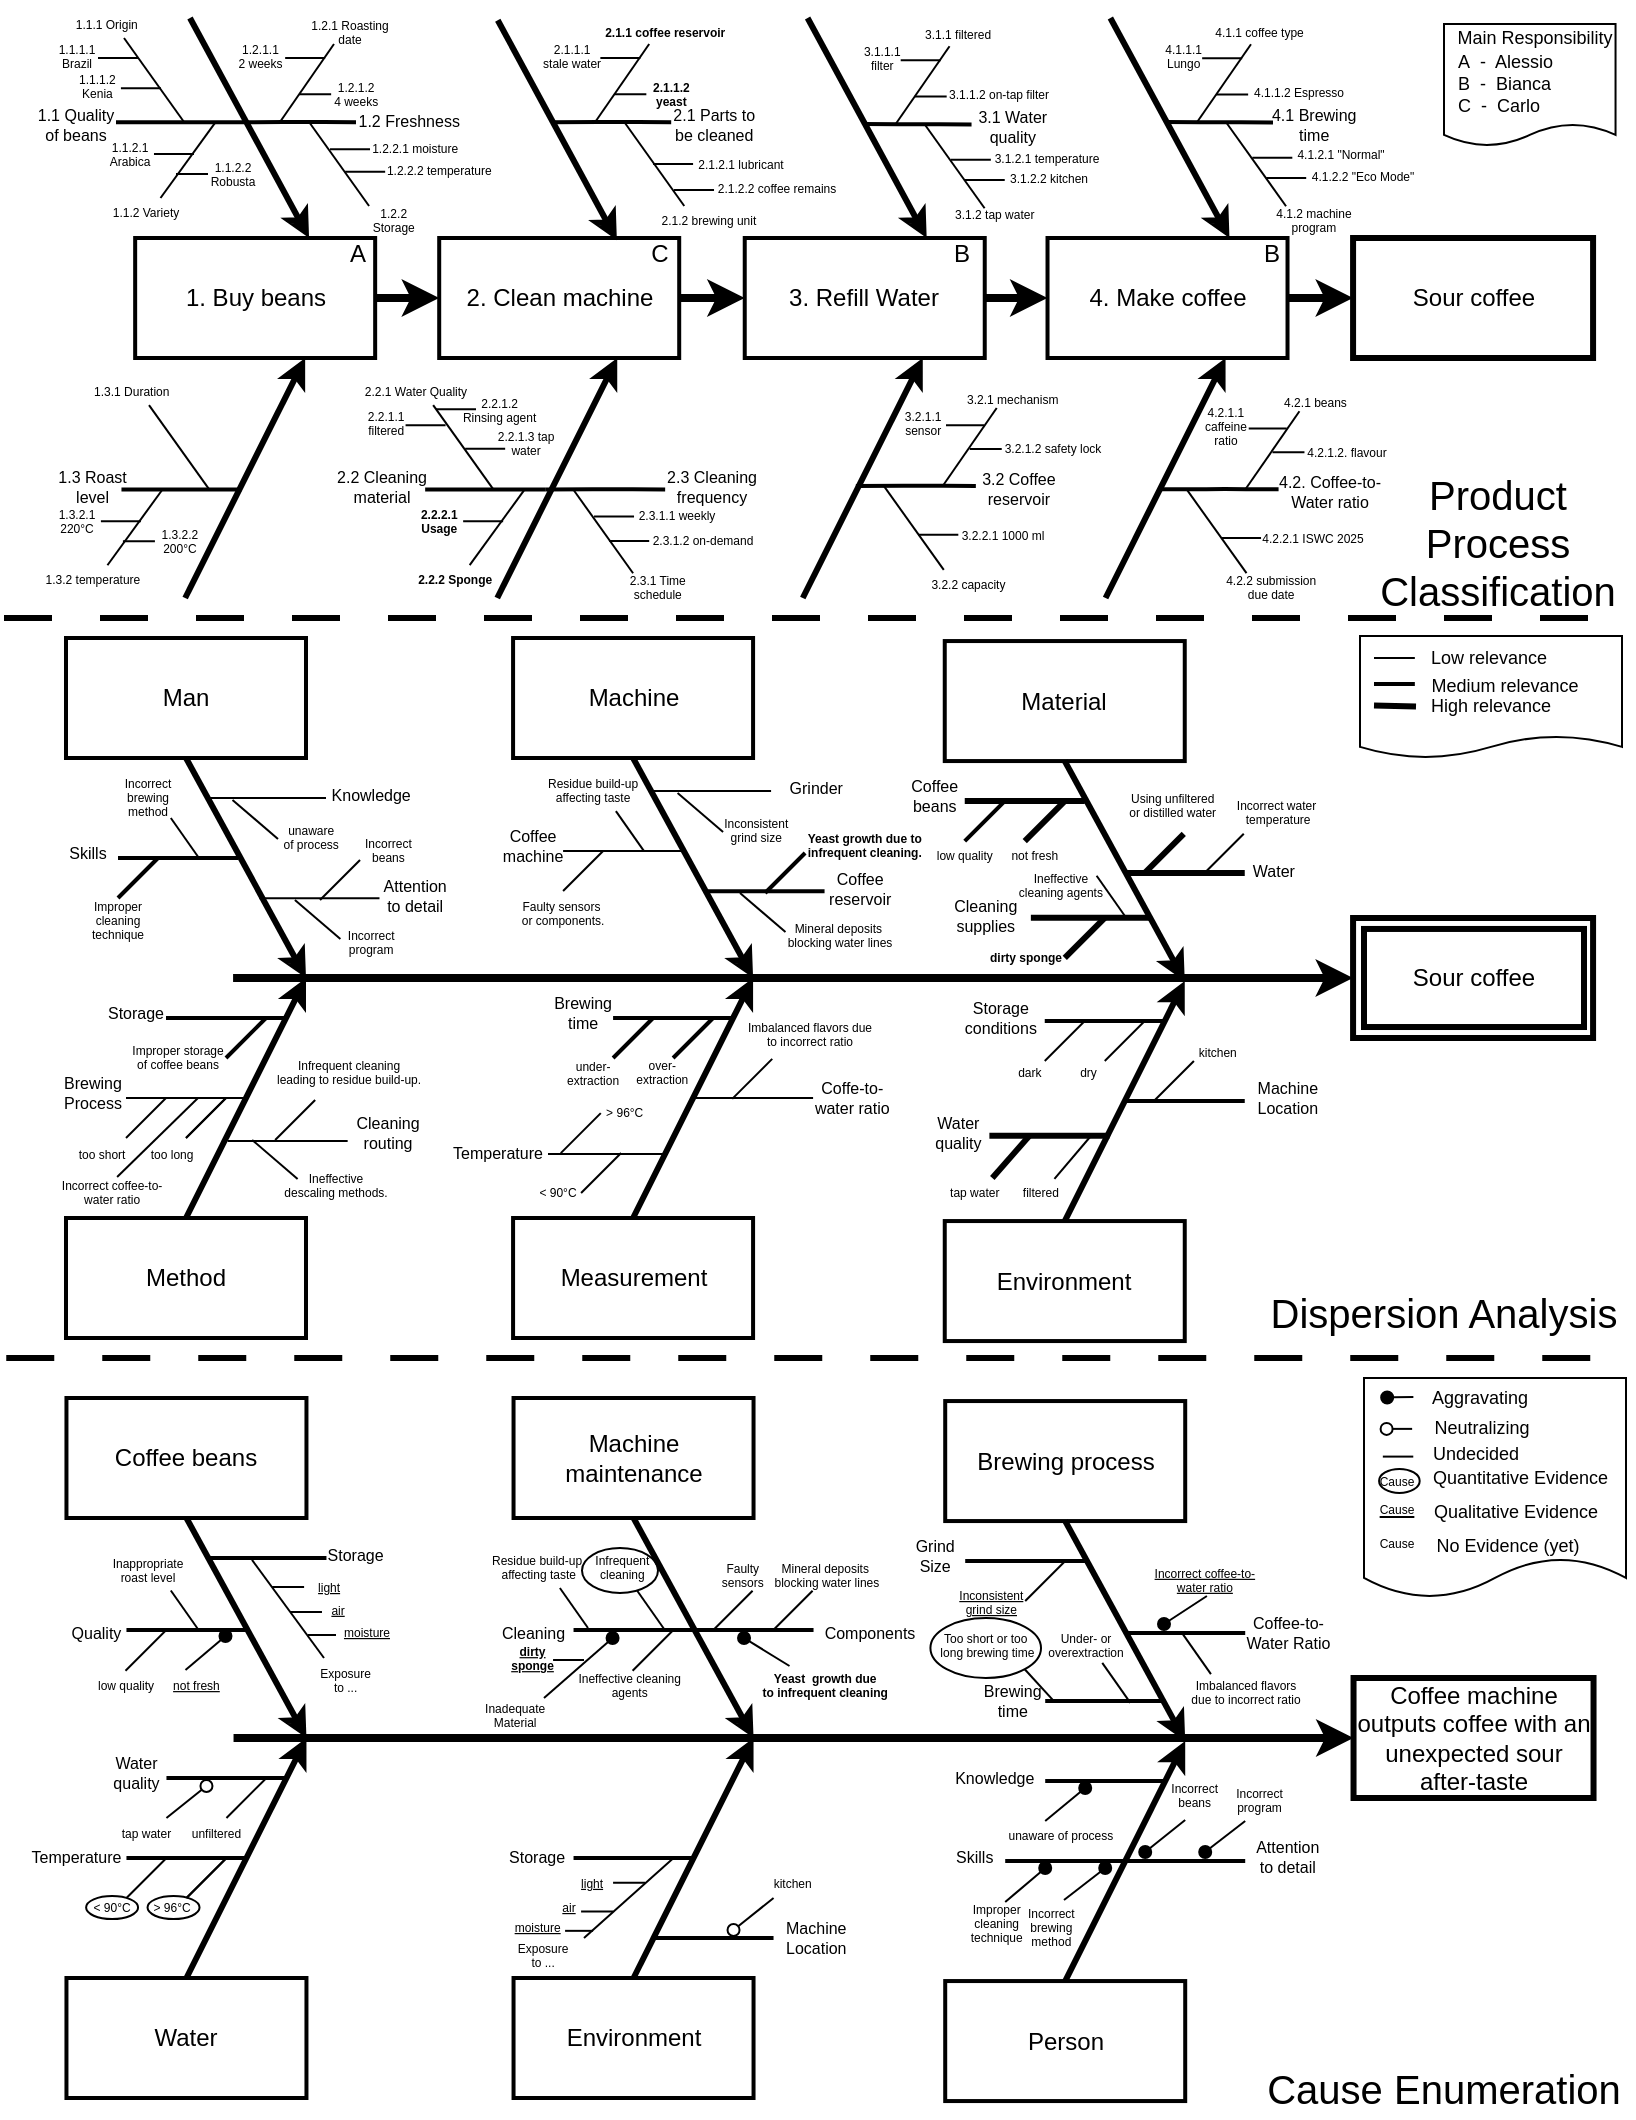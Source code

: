 <mxfile version="26.1.1">
  <diagram name="Page-1" id="4fc8d65c-f3f6-feb3-4d1c-02f59d9f9886">
    <mxGraphModel dx="2049" dy="1103" grid="1" gridSize="10" guides="1" tooltips="1" connect="1" arrows="1" fold="1" page="1" pageScale="1" pageWidth="826" pageHeight="1169" background="none" math="0" shadow="0">
      <root>
        <mxCell id="0" />
        <mxCell id="1" parent="0" />
        <mxCell id="2" value="Man" style="whiteSpace=wrap;strokeWidth=2" parent="1" vertex="1">
          <mxGeometry x="40.998" y="320" width="120" height="60" as="geometry" />
        </mxCell>
        <mxCell id="5" value="Method" style="whiteSpace=wrap;strokeWidth=2" parent="1" vertex="1">
          <mxGeometry x="40.998" y="610" width="120" height="60" as="geometry" />
        </mxCell>
        <mxCell id="8" value="Sour coffee" style="whiteSpace=wrap;strokeWidth=3" parent="1" vertex="1">
          <mxGeometry x="684.54" y="460" width="120" height="60" as="geometry" />
        </mxCell>
        <mxCell id="9" value="" style="edgeStyle=none;strokeWidth=4" parent="1" target="8" edge="1">
          <mxGeometry width="100" height="100" relative="1" as="geometry">
            <mxPoint x="124.54" y="490" as="sourcePoint" />
            <mxPoint x="244.54" y="440" as="targetPoint" />
          </mxGeometry>
        </mxCell>
        <mxCell id="12" value="" style="edgeStyle=none;exitX=0.5;exitY=1;strokeWidth=3" parent="1" source="2" edge="1">
          <mxGeometry width="100" height="100" relative="1" as="geometry">
            <mxPoint x="100.998" y="400" as="sourcePoint" />
            <mxPoint x="160.998" y="490" as="targetPoint" />
          </mxGeometry>
        </mxCell>
        <mxCell id="15" value="" style="edgeStyle=none;exitX=0.5;exitY=0;strokeWidth=3" parent="1" edge="1">
          <mxGeometry width="100" height="100" relative="1" as="geometry">
            <mxPoint x="100.998" y="610" as="sourcePoint" />
            <mxPoint x="160.998" y="490" as="targetPoint" />
          </mxGeometry>
        </mxCell>
        <mxCell id="16" value="" style="edgeStyle=none;endArrow=none;strokeWidth=2" parent="1" edge="1">
          <mxGeometry width="100" height="100" relative="1" as="geometry">
            <mxPoint x="66.998" y="430" as="sourcePoint" />
            <mxPoint x="126.998" y="430" as="targetPoint" />
          </mxGeometry>
        </mxCell>
        <mxCell id="19" value="" style="edgeStyle=none;endArrow=none;strokeWidth=1;" parent="1" edge="1">
          <mxGeometry width="100" height="100" relative="1" as="geometry">
            <mxPoint x="110.998" y="400" as="sourcePoint" />
            <mxPoint x="170.998" y="400" as="targetPoint" />
          </mxGeometry>
        </mxCell>
        <mxCell id="20" value="" style="edgeStyle=none;endArrow=none;strokeWidth=1;" parent="1" edge="1">
          <mxGeometry width="100" height="100" relative="1" as="geometry">
            <mxPoint x="137.738" y="450.1" as="sourcePoint" />
            <mxPoint x="197.738" y="450.1" as="targetPoint" />
          </mxGeometry>
        </mxCell>
        <mxCell id="25" value="" style="edgeStyle=none;endArrow=none;strokeWidth=2" parent="1" edge="1">
          <mxGeometry width="100" height="100" relative="1" as="geometry">
            <mxPoint x="90.998" y="510" as="sourcePoint" />
            <mxPoint x="150.998" y="510" as="targetPoint" />
          </mxGeometry>
        </mxCell>
        <mxCell id="26" value="" style="edgeStyle=none;endArrow=none;strokeWidth=1;" parent="1" edge="1">
          <mxGeometry width="100" height="100" relative="1" as="geometry">
            <mxPoint x="70.998" y="550" as="sourcePoint" />
            <mxPoint x="130.998" y="550" as="targetPoint" />
          </mxGeometry>
        </mxCell>
        <mxCell id="36" value="" style="edgeStyle=none;endArrow=none;strokeWidth=1;" parent="1" edge="1">
          <mxGeometry width="100" height="100" relative="1" as="geometry">
            <mxPoint x="121.828" y="571.53" as="sourcePoint" />
            <mxPoint x="181.828" y="571.53" as="targetPoint" />
          </mxGeometry>
        </mxCell>
        <mxCell id="38" value="" style="edgeStyle=none;endArrow=none;" parent="1" edge="1">
          <mxGeometry width="100" height="100" relative="1" as="geometry">
            <mxPoint x="107.468" y="430" as="sourcePoint" />
            <mxPoint x="93.41" y="410" as="targetPoint" />
          </mxGeometry>
        </mxCell>
        <mxCell id="39" value="" style="edgeStyle=none;endArrow=none;strokeWidth=2;" parent="1" edge="1">
          <mxGeometry width="100" height="100" relative="1" as="geometry">
            <mxPoint x="66.998" y="450" as="sourcePoint" />
            <mxPoint x="86.998" y="430" as="targetPoint" />
          </mxGeometry>
        </mxCell>
        <mxCell id="42" value="" style="edgeStyle=none;endArrow=none;" parent="1" edge="1">
          <mxGeometry width="100" height="100" relative="1" as="geometry">
            <mxPoint x="155.456" y="450.97" as="sourcePoint" />
            <mxPoint x="178.2" y="470.5" as="targetPoint" />
          </mxGeometry>
        </mxCell>
        <mxCell id="43" value="" style="edgeStyle=none;endArrow=none;" parent="1" edge="1">
          <mxGeometry width="100" height="100" relative="1" as="geometry">
            <mxPoint x="168.016" y="450.97" as="sourcePoint" />
            <mxPoint x="188.016" y="430.97" as="targetPoint" />
          </mxGeometry>
        </mxCell>
        <mxCell id="48" value="" style="edgeStyle=none;endArrow=none;" parent="1" edge="1">
          <mxGeometry width="100" height="100" relative="1" as="geometry">
            <mxPoint x="145.578" y="570.97" as="sourcePoint" />
            <mxPoint x="165.578" y="550.97" as="targetPoint" />
          </mxGeometry>
        </mxCell>
        <mxCell id="50" value="" style="edgeStyle=none;endArrow=none;" parent="1" edge="1">
          <mxGeometry width="100" height="100" relative="1" as="geometry">
            <mxPoint x="100.998" y="570" as="sourcePoint" />
            <mxPoint x="120.998" y="550" as="targetPoint" />
          </mxGeometry>
        </mxCell>
        <mxCell id="52" value="" style="edgeStyle=none;endArrow=none;" parent="1" edge="1">
          <mxGeometry width="100" height="100" relative="1" as="geometry">
            <mxPoint x="100.998" y="570" as="sourcePoint" />
            <mxPoint x="120.998" y="550" as="targetPoint" />
          </mxGeometry>
        </mxCell>
        <mxCell id="53" value="" style="edgeStyle=none;endArrow=none;" parent="1" edge="1">
          <mxGeometry width="100" height="100" relative="1" as="geometry">
            <mxPoint x="70.998" y="570" as="sourcePoint" />
            <mxPoint x="90.998" y="550" as="targetPoint" />
          </mxGeometry>
        </mxCell>
        <mxCell id="54" value="" style="edgeStyle=none;endArrow=none;strokeWidth=2;" parent="1" edge="1">
          <mxGeometry width="100" height="100" relative="1" as="geometry">
            <mxPoint x="120.998" y="530" as="sourcePoint" />
            <mxPoint x="140.998" y="510" as="targetPoint" />
          </mxGeometry>
        </mxCell>
        <mxCell id="114" value="Skills" style="text;spacingTop=-5;fontSize=8;align=center;verticalAlign=middle;points=[]" parent="1" vertex="1">
          <mxGeometry x="36.998" y="420" width="30" height="20.0" as="geometry" />
        </mxCell>
        <mxCell id="118" value="Storage" style="text;spacingTop=-5;fontSize=8;align=center;verticalAlign=middle;points=[]" parent="1" vertex="1">
          <mxGeometry x="60.998" y="500.0" width="30" height="20.0" as="geometry" />
        </mxCell>
        <mxCell id="119" value="Brewing&#xa;Process" style="text;spacingTop=-5;fontSize=8;align=center;verticalAlign=middle;points=[]" parent="1" vertex="1">
          <mxGeometry x="39.508" y="539.86" width="30" height="20.0" as="geometry" />
        </mxCell>
        <mxCell id="126" value="Improper storage &#xa;of coffee beans" style="text;spacingTop=-5;fontSize=6;align=center;verticalAlign=middle;points=[]" parent="1" vertex="1">
          <mxGeometry x="81.998" y="522.497" width="30" height="20.0" as="geometry" />
        </mxCell>
        <mxCell id="127" value="too short" style="text;spacingTop=-5;fontSize=6;align=center;verticalAlign=middle;points=[]" parent="1" vertex="1">
          <mxGeometry x="44.054" y="570.972" width="30" height="20.0" as="geometry" />
        </mxCell>
        <mxCell id="128" value="too long" style="text;spacingTop=-5;fontSize=6;align=center;verticalAlign=middle;points=[]" parent="1" vertex="1">
          <mxGeometry x="79.054" y="570.972" width="30" height="20.0" as="geometry" />
        </mxCell>
        <mxCell id="129" value="Incorrect&#xa;beans" style="text;spacingTop=-5;fontSize=6;align=center;verticalAlign=middle;points=[]" parent="1" vertex="1">
          <mxGeometry x="187.196" y="418.889" width="30" height="20.0" as="geometry" />
        </mxCell>
        <mxCell id="130" value="&#xa;Incorrect &#xa;program" style="text;spacingTop=-5;fontSize=6;align=center;verticalAlign=middle;points=[]" parent="1" vertex="1">
          <mxGeometry x="178.586" y="461.529" width="30" height="20.0" as="geometry" />
        </mxCell>
        <mxCell id="134" value="Infrequent cleaning &#xa;leading to residue build-up." style="text;spacingTop=-5;fontSize=6;align=center;verticalAlign=middle;points=[]" parent="1" vertex="1">
          <mxGeometry x="167.522" y="530.003" width="30" height="20.0" as="geometry" />
        </mxCell>
        <mxCell id="137" value="Knowledge" style="text;spacingTop=-5;fontSize=8;align=center;verticalAlign=middle;points=[]" parent="1" vertex="1">
          <mxGeometry x="178.592" y="390.972" width="30" height="20.0" as="geometry" />
        </mxCell>
        <mxCell id="138" value="Attention&#xa;to detail" style="text;spacingTop=-5;fontSize=8;align=center;verticalAlign=middle;points=[]" parent="1" vertex="1">
          <mxGeometry x="200.582" y="441.532" width="30" height="20.0" as="geometry" />
        </mxCell>
        <mxCell id="141" value="Cleaning&#xa;routing" style="text;spacingTop=-5;fontSize=8;align=center;verticalAlign=middle;points=[]" parent="1" vertex="1">
          <mxGeometry x="187.032" y="559.862" width="30" height="20.0" as="geometry" />
        </mxCell>
        <mxCell id="143" value="Machine" style="whiteSpace=wrap;strokeWidth=2" parent="1" vertex="1">
          <mxGeometry x="264.54" y="320" width="120" height="60" as="geometry" />
        </mxCell>
        <mxCell id="144" value="Measurement" style="whiteSpace=wrap;strokeWidth=2" parent="1" vertex="1">
          <mxGeometry x="264.54" y="610" width="120" height="60" as="geometry" />
        </mxCell>
        <mxCell id="145" value="" style="edgeStyle=none;exitX=0.5;exitY=1;strokeWidth=3" parent="1" source="143" edge="1">
          <mxGeometry width="100" height="100" relative="1" as="geometry">
            <mxPoint x="324.54" y="400.0" as="sourcePoint" />
            <mxPoint x="384.54" y="490" as="targetPoint" />
          </mxGeometry>
        </mxCell>
        <mxCell id="146" value="" style="edgeStyle=none;exitX=0.5;exitY=0;strokeWidth=3" parent="1" edge="1">
          <mxGeometry width="100" height="100" relative="1" as="geometry">
            <mxPoint x="324.54" y="610" as="sourcePoint" />
            <mxPoint x="384.54" y="490" as="targetPoint" />
          </mxGeometry>
        </mxCell>
        <mxCell id="153" value="" style="edgeStyle=none;endArrow=none;strokeWidth=2" parent="1" edge="1">
          <mxGeometry width="100" height="100" relative="1" as="geometry">
            <mxPoint x="314.54" y="510" as="sourcePoint" />
            <mxPoint x="374.54" y="510" as="targetPoint" />
          </mxGeometry>
        </mxCell>
        <mxCell id="155" value="" style="edgeStyle=none;endArrow=none;strokeWidth=1;" parent="1" edge="1">
          <mxGeometry width="100" height="100" relative="1" as="geometry">
            <mxPoint x="282.0" y="578" as="sourcePoint" />
            <mxPoint x="342" y="578" as="targetPoint" />
          </mxGeometry>
        </mxCell>
        <mxCell id="157" value="" style="edgeStyle=none;endArrow=none;strokeWidth=1;" parent="1" edge="1">
          <mxGeometry width="100" height="100" relative="1" as="geometry">
            <mxPoint x="354.54" y="550" as="sourcePoint" />
            <mxPoint x="414.54" y="550" as="targetPoint" />
          </mxGeometry>
        </mxCell>
        <mxCell id="170" value="" style="edgeStyle=none;endArrow=none;" parent="1" edge="1">
          <mxGeometry width="100" height="100" relative="1" as="geometry">
            <mxPoint x="374.12" y="550.42" as="sourcePoint" />
            <mxPoint x="394.12" y="530.42" as="targetPoint" />
          </mxGeometry>
        </mxCell>
        <mxCell id="174" value="" style="edgeStyle=none;endArrow=none;strokeWidth=2;" parent="1" edge="1">
          <mxGeometry width="100" height="100" relative="1" as="geometry">
            <mxPoint x="344.54" y="530" as="sourcePoint" />
            <mxPoint x="364.54" y="510" as="targetPoint" />
          </mxGeometry>
        </mxCell>
        <mxCell id="175" value="" style="edgeStyle=none;endArrow=none;strokeWidth=2;" parent="1" edge="1">
          <mxGeometry width="100" height="100" relative="1" as="geometry">
            <mxPoint x="314.54" y="530" as="sourcePoint" />
            <mxPoint x="334.54" y="510" as="targetPoint" />
          </mxGeometry>
        </mxCell>
        <mxCell id="179" value="Brewing&#xa;time" style="text;spacingTop=-5;fontSize=8;align=center;verticalAlign=middle;points=[]" parent="1" vertex="1">
          <mxGeometry x="284.54" y="500.0" width="30" height="20.0" as="geometry" />
        </mxCell>
        <mxCell id="181" value="Temperature" style="text;spacingTop=-5;fontSize=8;align=center;verticalAlign=middle;points=[]" parent="1" vertex="1">
          <mxGeometry x="242.0" y="570" width="30" height="20.0" as="geometry" />
        </mxCell>
        <mxCell id="186" value="under-&#xa;extraction" style="text;spacingTop=-5;fontSize=6;align=center;verticalAlign=middle;points=[]" parent="1" vertex="1">
          <mxGeometry x="289.54" y="530.417" width="30" height="20.0" as="geometry" />
        </mxCell>
        <mxCell id="187" value="over-&#xa;extraction" style="text;spacingTop=-5;fontSize=6;align=center;verticalAlign=middle;points=[]" parent="1" vertex="1">
          <mxGeometry x="324.12" y="530.007" width="30" height="20.0" as="geometry" />
        </mxCell>
        <mxCell id="194" value="Imbalanced flavors due &#xa;to incorrect ratio&#xa;" style="text;spacingTop=-5;fontSize=6;align=center;verticalAlign=middle;points=[]" parent="1" vertex="1">
          <mxGeometry x="398.003" y="514.513" width="30" height="20.0" as="geometry" />
        </mxCell>
        <mxCell id="202" value="Coffe-to-&#xa;water ratio" style="text;spacingTop=-5;fontSize=8;align=center;verticalAlign=middle;points=[]" parent="1" vertex="1">
          <mxGeometry x="419.123" y="542.492" width="30" height="20.0" as="geometry" />
        </mxCell>
        <mxCell id="204" value="Material" style="whiteSpace=wrap;strokeWidth=2" parent="1" vertex="1">
          <mxGeometry x="480.373" y="321.528" width="120" height="60" as="geometry" />
        </mxCell>
        <mxCell id="205" value="Environment" style="whiteSpace=wrap;strokeWidth=2" parent="1" vertex="1">
          <mxGeometry x="480.373" y="611.528" width="120" height="60" as="geometry" />
        </mxCell>
        <mxCell id="206" value="" style="edgeStyle=none;exitX=0.5;exitY=1;strokeWidth=3" parent="1" source="204" edge="1">
          <mxGeometry width="100" height="100" relative="1" as="geometry">
            <mxPoint x="540.373" y="401.528" as="sourcePoint" />
            <mxPoint x="600.373" y="491.528" as="targetPoint" />
          </mxGeometry>
        </mxCell>
        <mxCell id="207" value="" style="edgeStyle=none;exitX=0.5;exitY=0;strokeWidth=3" parent="1" edge="1">
          <mxGeometry width="100" height="100" relative="1" as="geometry">
            <mxPoint x="540.373" y="611.528" as="sourcePoint" />
            <mxPoint x="600.373" y="491.528" as="targetPoint" />
          </mxGeometry>
        </mxCell>
        <mxCell id="208" value="" style="edgeStyle=none;endArrow=none;strokeWidth=3;" parent="1" edge="1">
          <mxGeometry width="100" height="100" relative="1" as="geometry">
            <mxPoint x="490.373" y="401.528" as="sourcePoint" />
            <mxPoint x="550.373" y="401.528" as="targetPoint" />
          </mxGeometry>
        </mxCell>
        <mxCell id="209" value="" style="edgeStyle=none;endArrow=none;strokeWidth=3;" parent="1" edge="1">
          <mxGeometry width="100" height="100" relative="1" as="geometry">
            <mxPoint x="523.433" y="459.888" as="sourcePoint" />
            <mxPoint x="583.433" y="459.888" as="targetPoint" />
          </mxGeometry>
        </mxCell>
        <mxCell id="212" value="" style="edgeStyle=none;endArrow=none;strokeWidth=3;" parent="1" edge="1">
          <mxGeometry width="100" height="100" relative="1" as="geometry">
            <mxPoint x="570.373" y="437.528" as="sourcePoint" />
            <mxPoint x="630.373" y="437.528" as="targetPoint" />
          </mxGeometry>
        </mxCell>
        <mxCell id="214" value="" style="edgeStyle=none;endArrow=none;strokeWidth=2" parent="1" edge="1">
          <mxGeometry width="100" height="100" relative="1" as="geometry">
            <mxPoint x="530.373" y="511.528" as="sourcePoint" />
            <mxPoint x="590.373" y="511.528" as="targetPoint" />
          </mxGeometry>
        </mxCell>
        <mxCell id="215" value="" style="edgeStyle=none;endArrow=none;strokeWidth=3;" parent="1" edge="1">
          <mxGeometry width="100" height="100" relative="1" as="geometry">
            <mxPoint x="502.693" y="568.898" as="sourcePoint" />
            <mxPoint x="562.693" y="568.898" as="targetPoint" />
          </mxGeometry>
        </mxCell>
        <mxCell id="218" value="" style="edgeStyle=none;endArrow=none;strokeWidth=2" parent="1" edge="1">
          <mxGeometry width="100" height="100" relative="1" as="geometry">
            <mxPoint x="570.373" y="551.528" as="sourcePoint" />
            <mxPoint x="630.373" y="551.528" as="targetPoint" />
          </mxGeometry>
        </mxCell>
        <mxCell id="220" value="" style="edgeStyle=none;endArrow=none;strokeWidth=3;" parent="1" edge="1">
          <mxGeometry width="100" height="100" relative="1" as="geometry">
            <mxPoint x="520.373" y="421.528" as="sourcePoint" />
            <mxPoint x="540.373" y="401.528" as="targetPoint" />
          </mxGeometry>
        </mxCell>
        <mxCell id="221" value="" style="edgeStyle=none;endArrow=none;strokeWidth=2;" parent="1" edge="1">
          <mxGeometry width="100" height="100" relative="1" as="geometry">
            <mxPoint x="490.373" y="421.528" as="sourcePoint" />
            <mxPoint x="510.373" y="401.528" as="targetPoint" />
          </mxGeometry>
        </mxCell>
        <mxCell id="224" value="" style="edgeStyle=none;endArrow=none;strokeWidth=3;" parent="1" edge="1">
          <mxGeometry width="100" height="100" relative="1" as="geometry">
            <mxPoint x="579.891" y="437.897" as="sourcePoint" />
            <mxPoint x="599.891" y="417.897" as="targetPoint" />
          </mxGeometry>
        </mxCell>
        <mxCell id="225" value="" style="edgeStyle=none;endArrow=none;" parent="1" edge="1">
          <mxGeometry width="100" height="100" relative="1" as="geometry">
            <mxPoint x="609.891" y="437.897" as="sourcePoint" />
            <mxPoint x="629.891" y="417.897" as="targetPoint" />
          </mxGeometry>
        </mxCell>
        <mxCell id="226" value="" style="edgeStyle=none;endArrow=none;strokeWidth=3;" parent="1" edge="1">
          <mxGeometry width="100" height="100" relative="1" as="geometry">
            <mxPoint x="540.371" y="479.997" as="sourcePoint" />
            <mxPoint x="560.371" y="459.997" as="targetPoint" />
          </mxGeometry>
        </mxCell>
        <mxCell id="231" value="" style="edgeStyle=none;endArrow=none;" parent="1" edge="1">
          <mxGeometry width="100" height="100" relative="1" as="geometry">
            <mxPoint x="584.953" y="551.528" as="sourcePoint" />
            <mxPoint x="604.953" y="531.528" as="targetPoint" />
          </mxGeometry>
        </mxCell>
        <mxCell id="233" value="" style="edgeStyle=none;endArrow=none;exitX=0.726;exitY=0.021;exitDx=0;exitDy=0;exitPerimeter=0;" parent="1" source="f8ZGEddBivC9AHqz260Z-590" edge="1">
          <mxGeometry width="100" height="100" relative="1" as="geometry">
            <mxPoint x="533.433" y="589.998" as="sourcePoint" />
            <mxPoint x="553.433" y="569" as="targetPoint" />
          </mxGeometry>
        </mxCell>
        <mxCell id="234" value="" style="edgeStyle=none;endArrow=none;strokeWidth=3;" parent="1" source="f8ZGEddBivC9AHqz260Z-588" edge="1">
          <mxGeometry width="100" height="100" relative="1" as="geometry">
            <mxPoint x="502.693" y="588.898" as="sourcePoint" />
            <mxPoint x="522.693" y="568.898" as="targetPoint" />
          </mxGeometry>
        </mxCell>
        <mxCell id="235" value="" style="edgeStyle=none;endArrow=none;" parent="1" edge="1">
          <mxGeometry width="100" height="100" relative="1" as="geometry">
            <mxPoint x="560.373" y="531.528" as="sourcePoint" />
            <mxPoint x="580.373" y="511.528" as="targetPoint" />
          </mxGeometry>
        </mxCell>
        <mxCell id="236" value="" style="edgeStyle=none;endArrow=none;" parent="1" edge="1">
          <mxGeometry width="100" height="100" relative="1" as="geometry">
            <mxPoint x="530.373" y="531.528" as="sourcePoint" />
            <mxPoint x="550.373" y="511.528" as="targetPoint" />
          </mxGeometry>
        </mxCell>
        <mxCell id="237" value="Coffee&#xa;beans" style="text;spacingTop=-5;fontSize=8;align=center;verticalAlign=middle;points=[]" parent="1" vertex="1">
          <mxGeometry x="460.373" y="391.528" width="30" height="20.0" as="geometry" />
        </mxCell>
        <mxCell id="238" value="Cleaning&#xa;supplies" style="text;spacingTop=-5;fontSize=8;align=center;verticalAlign=middle;points=[]" parent="1" vertex="1">
          <mxGeometry x="485.863" y="450.418" width="30" height="22.0" as="geometry" />
        </mxCell>
        <mxCell id="240" value="Storage &#xa;conditions" style="text;spacingTop=-5;fontSize=8;align=center;verticalAlign=middle;points=[]" parent="1" vertex="1">
          <mxGeometry x="493.433" y="502.498" width="30" height="20.0" as="geometry" />
        </mxCell>
        <mxCell id="241" value="Water&#xa;quality" style="text;spacingTop=-5;fontSize=8;align=center;verticalAlign=middle;points=[]" parent="1" vertex="1">
          <mxGeometry x="472.203" y="559.858" width="30" height="20.0" as="geometry" />
        </mxCell>
        <mxCell id="243" value="low quality" style="text;spacingTop=-5;fontSize=6;align=center;verticalAlign=middle;points=[]" parent="1" vertex="1">
          <mxGeometry x="475.373" y="421.528" width="30" height="20.0" as="geometry" />
        </mxCell>
        <mxCell id="244" value="not fresh" style="text;spacingTop=-5;fontSize=6;align=center;verticalAlign=middle;points=[]" parent="1" vertex="1">
          <mxGeometry x="510.373" y="421.528" width="30" height="20.0" as="geometry" />
        </mxCell>
        <mxCell id="247" value="dark" style="text;spacingTop=-5;fontSize=6;align=center;verticalAlign=middle;points=[]" parent="1" vertex="1">
          <mxGeometry x="507.933" y="530.004" width="30" height="20.0" as="geometry" />
        </mxCell>
        <mxCell id="248" value="dry" style="text;spacingTop=-5;fontSize=6;align=center;verticalAlign=middle;points=[]" parent="1" vertex="1">
          <mxGeometry x="537.253" y="530.004" width="30" height="20.0" as="geometry" />
        </mxCell>
        <mxCell id="251" value="Using unfiltered &#xa;or distilled water" style="text;spacingTop=-5;fontSize=6;align=center;verticalAlign=middle;points=[]" parent="1" vertex="1">
          <mxGeometry x="579.361" y="396.527" width="30" height="20.0" as="geometry" />
        </mxCell>
        <mxCell id="252" value="Incorrect water&#xa; temperature" style="text;spacingTop=-5;fontSize=6;align=center;verticalAlign=middle;points=[]" parent="1" vertex="1">
          <mxGeometry x="631.241" y="399.997" width="30" height="20.0" as="geometry" />
        </mxCell>
        <mxCell id="255" value="kitchen" style="text;spacingTop=-5;fontSize=6;align=center;verticalAlign=middle;points=[]" parent="1" vertex="1">
          <mxGeometry x="601.897" y="519.861" width="30" height="20.0" as="geometry" />
        </mxCell>
        <mxCell id="260" value="Water" style="text;spacingTop=-5;fontSize=8;align=center;verticalAlign=middle;points=[]" parent="1" vertex="1">
          <mxGeometry x="629.957" y="429.03" width="30" height="20.0" as="geometry" />
        </mxCell>
        <mxCell id="263" value="Machine &#xa;Location" style="text;spacingTop=-5;fontSize=8;align=center;verticalAlign=middle;points=[]" parent="1" vertex="1">
          <mxGeometry x="636.897" y="542.5" width="30" height="20.0" as="geometry" />
        </mxCell>
        <mxCell id="l8Qek_9s6xdW2GuOrR4t-264" value="Sour coffee" style="whiteSpace=wrap;strokeWidth=3" parent="1" vertex="1">
          <mxGeometry x="684.54" y="120" width="120" height="60" as="geometry" />
        </mxCell>
        <mxCell id="l8Qek_9s6xdW2GuOrR4t-265" value="" style="edgeStyle=none;strokeWidth=4;entryX=0;entryY=0.5;entryDx=0;entryDy=0;" parent="1" source="l8Qek_9s6xdW2GuOrR4t-266" target="l8Qek_9s6xdW2GuOrR4t-268" edge="1">
          <mxGeometry width="100" height="100" relative="1" as="geometry">
            <mxPoint x="124.54" y="150" as="sourcePoint" />
            <mxPoint x="244.54" y="100" as="targetPoint" />
          </mxGeometry>
        </mxCell>
        <mxCell id="l8Qek_9s6xdW2GuOrR4t-267" value="" style="edgeStyle=none;strokeWidth=4" parent="1" target="l8Qek_9s6xdW2GuOrR4t-266" edge="1">
          <mxGeometry width="100" height="100" relative="1" as="geometry">
            <mxPoint x="124.54" y="150" as="sourcePoint" />
            <mxPoint x="685" y="150" as="targetPoint" />
          </mxGeometry>
        </mxCell>
        <mxCell id="l8Qek_9s6xdW2GuOrR4t-266" value="1. Buy beans" style="whiteSpace=wrap;strokeWidth=2" parent="1" vertex="1">
          <mxGeometry x="75.578" y="120" width="120" height="60" as="geometry" />
        </mxCell>
        <mxCell id="l8Qek_9s6xdW2GuOrR4t-268" value="2. Clean machine" style="whiteSpace=wrap;strokeWidth=2" parent="1" vertex="1">
          <mxGeometry x="227.598" y="120" width="120" height="60" as="geometry" />
        </mxCell>
        <mxCell id="l8Qek_9s6xdW2GuOrR4t-269" value="3. Refill Water" style="whiteSpace=wrap;strokeWidth=2" parent="1" vertex="1">
          <mxGeometry x="380.368" y="120" width="120" height="60" as="geometry" />
        </mxCell>
        <mxCell id="l8Qek_9s6xdW2GuOrR4t-270" value="4. Make coffee" style="whiteSpace=wrap;strokeWidth=2" parent="1" vertex="1">
          <mxGeometry x="531.758" y="120" width="120" height="60" as="geometry" />
        </mxCell>
        <mxCell id="l8Qek_9s6xdW2GuOrR4t-271" value="" style="edgeStyle=none;strokeWidth=4;" parent="1" source="l8Qek_9s6xdW2GuOrR4t-268" target="l8Qek_9s6xdW2GuOrR4t-269" edge="1">
          <mxGeometry width="100" height="100" relative="1" as="geometry">
            <mxPoint x="370" y="190" as="sourcePoint" />
            <mxPoint x="370" y="220" as="targetPoint" />
          </mxGeometry>
        </mxCell>
        <mxCell id="l8Qek_9s6xdW2GuOrR4t-272" value="" style="edgeStyle=none;strokeWidth=4;entryX=0;entryY=0.5;entryDx=0;entryDy=0;exitX=1;exitY=0.5;exitDx=0;exitDy=0;" parent="1" source="l8Qek_9s6xdW2GuOrR4t-269" target="l8Qek_9s6xdW2GuOrR4t-270" edge="1">
          <mxGeometry width="100" height="100" relative="1" as="geometry">
            <mxPoint x="358" y="160" as="sourcePoint" />
            <mxPoint x="390" y="160" as="targetPoint" />
          </mxGeometry>
        </mxCell>
        <mxCell id="l8Qek_9s6xdW2GuOrR4t-273" value="" style="edgeStyle=none;strokeWidth=4;exitX=1;exitY=0.5;exitDx=0;exitDy=0;" parent="1" source="l8Qek_9s6xdW2GuOrR4t-270" target="l8Qek_9s6xdW2GuOrR4t-264" edge="1">
          <mxGeometry width="100" height="100" relative="1" as="geometry">
            <mxPoint x="510" y="160" as="sourcePoint" />
            <mxPoint x="542" y="160" as="targetPoint" />
          </mxGeometry>
        </mxCell>
        <mxCell id="l8Qek_9s6xdW2GuOrR4t-274" value="" style="edgeStyle=none;exitX=0.5;exitY=1;strokeWidth=3" parent="1" edge="1">
          <mxGeometry width="100" height="100" relative="1" as="geometry">
            <mxPoint x="102.99" y="10" as="sourcePoint" />
            <mxPoint x="162.53" y="120" as="targetPoint" />
          </mxGeometry>
        </mxCell>
        <mxCell id="l8Qek_9s6xdW2GuOrR4t-275" value="" style="edgeStyle=none;exitX=0.5;exitY=0;strokeWidth=3" parent="1" edge="1">
          <mxGeometry width="100" height="100" relative="1" as="geometry">
            <mxPoint x="100.58" y="300" as="sourcePoint" />
            <mxPoint x="160.58" y="180" as="targetPoint" />
          </mxGeometry>
        </mxCell>
        <mxCell id="l8Qek_9s6xdW2GuOrR4t-277" value="" style="edgeStyle=none;exitX=0.5;exitY=0;strokeWidth=3" parent="1" edge="1">
          <mxGeometry width="100" height="100" relative="1" as="geometry">
            <mxPoint x="256.62" y="300" as="sourcePoint" />
            <mxPoint x="316.62" y="180" as="targetPoint" />
          </mxGeometry>
        </mxCell>
        <mxCell id="l8Qek_9s6xdW2GuOrR4t-278" value="" style="edgeStyle=none;exitX=0.5;exitY=1;strokeWidth=3" parent="1" edge="1">
          <mxGeometry width="100" height="100" relative="1" as="geometry">
            <mxPoint x="411.8" y="10" as="sourcePoint" />
            <mxPoint x="471.34" y="120" as="targetPoint" />
          </mxGeometry>
        </mxCell>
        <mxCell id="l8Qek_9s6xdW2GuOrR4t-279" value="" style="edgeStyle=none;exitX=0.5;exitY=0;strokeWidth=3" parent="1" edge="1">
          <mxGeometry width="100" height="100" relative="1" as="geometry">
            <mxPoint x="409.39" y="300" as="sourcePoint" />
            <mxPoint x="469.39" y="180" as="targetPoint" />
          </mxGeometry>
        </mxCell>
        <mxCell id="l8Qek_9s6xdW2GuOrR4t-280" value="" style="edgeStyle=none;exitX=0.5;exitY=1;strokeWidth=3" parent="1" edge="1">
          <mxGeometry width="100" height="100" relative="1" as="geometry">
            <mxPoint x="563.19" y="10" as="sourcePoint" />
            <mxPoint x="622.73" y="120" as="targetPoint" />
          </mxGeometry>
        </mxCell>
        <mxCell id="l8Qek_9s6xdW2GuOrR4t-281" value="" style="edgeStyle=none;exitX=0.5;exitY=0;strokeWidth=3" parent="1" edge="1">
          <mxGeometry width="100" height="100" relative="1" as="geometry">
            <mxPoint x="560.78" y="300" as="sourcePoint" />
            <mxPoint x="620.78" y="180" as="targetPoint" />
          </mxGeometry>
        </mxCell>
        <mxCell id="l8Qek_9s6xdW2GuOrR4t-282" value="Coffee beans" style="whiteSpace=wrap;strokeWidth=2" parent="1" vertex="1">
          <mxGeometry x="41.228" y="700" width="120" height="60" as="geometry" />
        </mxCell>
        <mxCell id="l8Qek_9s6xdW2GuOrR4t-283" value="Water" style="whiteSpace=wrap;strokeWidth=2" parent="1" vertex="1">
          <mxGeometry x="41.228" y="990" width="120" height="60" as="geometry" />
        </mxCell>
        <mxCell id="l8Qek_9s6xdW2GuOrR4t-284" value="Coffee machine outputs coffee with an unexpected sour after-taste" style="whiteSpace=wrap;strokeWidth=3" parent="1" vertex="1">
          <mxGeometry x="684.77" y="840" width="120" height="60" as="geometry" />
        </mxCell>
        <mxCell id="l8Qek_9s6xdW2GuOrR4t-285" value="" style="edgeStyle=none;strokeWidth=4" parent="1" target="l8Qek_9s6xdW2GuOrR4t-284" edge="1">
          <mxGeometry width="100" height="100" relative="1" as="geometry">
            <mxPoint x="124.77" y="870" as="sourcePoint" />
            <mxPoint x="244.77" y="820" as="targetPoint" />
          </mxGeometry>
        </mxCell>
        <mxCell id="l8Qek_9s6xdW2GuOrR4t-286" value="" style="edgeStyle=none;exitX=0.5;exitY=1;strokeWidth=3" parent="1" source="l8Qek_9s6xdW2GuOrR4t-282" edge="1">
          <mxGeometry width="100" height="100" relative="1" as="geometry">
            <mxPoint x="101.228" y="780" as="sourcePoint" />
            <mxPoint x="161.228" y="870" as="targetPoint" />
          </mxGeometry>
        </mxCell>
        <mxCell id="l8Qek_9s6xdW2GuOrR4t-287" value="" style="edgeStyle=none;exitX=0.5;exitY=0;strokeWidth=3" parent="1" edge="1">
          <mxGeometry width="100" height="100" relative="1" as="geometry">
            <mxPoint x="101.228" y="990" as="sourcePoint" />
            <mxPoint x="161.228" y="870" as="targetPoint" />
          </mxGeometry>
        </mxCell>
        <mxCell id="l8Qek_9s6xdW2GuOrR4t-289" value="" style="edgeStyle=none;endArrow=none;strokeWidth=2" parent="1" edge="1">
          <mxGeometry width="100" height="100" relative="1" as="geometry">
            <mxPoint x="71.228" y="816" as="sourcePoint" />
            <mxPoint x="131.228" y="816" as="targetPoint" />
          </mxGeometry>
        </mxCell>
        <mxCell id="l8Qek_9s6xdW2GuOrR4t-291" value="" style="edgeStyle=none;endArrow=none;strokeWidth=2" parent="1" edge="1">
          <mxGeometry width="100" height="100" relative="1" as="geometry">
            <mxPoint x="111.228" y="780" as="sourcePoint" />
            <mxPoint x="171.228" y="780" as="targetPoint" />
          </mxGeometry>
        </mxCell>
        <mxCell id="l8Qek_9s6xdW2GuOrR4t-294" value="" style="edgeStyle=none;endArrow=none;strokeWidth=2" parent="1" edge="1">
          <mxGeometry width="100" height="100" relative="1" as="geometry">
            <mxPoint x="91.228" y="890" as="sourcePoint" />
            <mxPoint x="151.228" y="890" as="targetPoint" />
          </mxGeometry>
        </mxCell>
        <mxCell id="l8Qek_9s6xdW2GuOrR4t-295" value="" style="edgeStyle=none;endArrow=none;strokeWidth=2" parent="1" edge="1">
          <mxGeometry width="100" height="100" relative="1" as="geometry">
            <mxPoint x="71.228" y="930" as="sourcePoint" />
            <mxPoint x="131.228" y="930" as="targetPoint" />
          </mxGeometry>
        </mxCell>
        <mxCell id="l8Qek_9s6xdW2GuOrR4t-306" value="" style="edgeStyle=none;endArrow=oval;endFill=1;" parent="1" edge="1">
          <mxGeometry width="100" height="100" relative="1" as="geometry">
            <mxPoint x="100.746" y="836" as="sourcePoint" />
            <mxPoint x="120.746" y="819" as="targetPoint" />
          </mxGeometry>
        </mxCell>
        <mxCell id="l8Qek_9s6xdW2GuOrR4t-307" value="" style="edgeStyle=none;endArrow=none;" parent="1" edge="1">
          <mxGeometry width="100" height="100" relative="1" as="geometry">
            <mxPoint x="70.746" y="836.37" as="sourcePoint" />
            <mxPoint x="90.746" y="816.37" as="targetPoint" />
          </mxGeometry>
        </mxCell>
        <mxCell id="l8Qek_9s6xdW2GuOrR4t-312" value="" style="edgeStyle=none;endArrow=none;" parent="1" edge="1">
          <mxGeometry width="100" height="100" relative="1" as="geometry">
            <mxPoint x="101.228" y="950" as="sourcePoint" />
            <mxPoint x="121.228" y="930" as="targetPoint" />
          </mxGeometry>
        </mxCell>
        <mxCell id="l8Qek_9s6xdW2GuOrR4t-313" value="" style="edgeStyle=none;endArrow=none;" parent="1" edge="1">
          <mxGeometry width="100" height="100" relative="1" as="geometry">
            <mxPoint x="101.228" y="950" as="sourcePoint" />
            <mxPoint x="121.228" y="930" as="targetPoint" />
          </mxGeometry>
        </mxCell>
        <mxCell id="l8Qek_9s6xdW2GuOrR4t-314" value="" style="edgeStyle=none;endArrow=none;" parent="1" edge="1">
          <mxGeometry width="100" height="100" relative="1" as="geometry">
            <mxPoint x="71.228" y="950" as="sourcePoint" />
            <mxPoint x="91.228" y="930" as="targetPoint" />
          </mxGeometry>
        </mxCell>
        <mxCell id="l8Qek_9s6xdW2GuOrR4t-315" value="" style="edgeStyle=none;endArrow=none;" parent="1" edge="1">
          <mxGeometry width="100" height="100" relative="1" as="geometry">
            <mxPoint x="121.228" y="910" as="sourcePoint" />
            <mxPoint x="141.228" y="890" as="targetPoint" />
          </mxGeometry>
        </mxCell>
        <mxCell id="l8Qek_9s6xdW2GuOrR4t-316" value="" style="edgeStyle=none;endArrow=oval;startArrow=none;startFill=0;endFill=0;" parent="1" edge="1">
          <mxGeometry width="100" height="100" relative="1" as="geometry">
            <mxPoint x="91.228" y="910" as="sourcePoint" />
            <mxPoint x="111.228" y="894" as="targetPoint" />
          </mxGeometry>
        </mxCell>
        <mxCell id="l8Qek_9s6xdW2GuOrR4t-318" value="Quality" style="text;spacingTop=-5;fontSize=8;align=center;verticalAlign=middle;points=[]" parent="1" vertex="1">
          <mxGeometry x="41.228" y="810" width="30" height="20.0" as="geometry" />
        </mxCell>
        <mxCell id="l8Qek_9s6xdW2GuOrR4t-320" value="Water&#xa;quality" style="text;spacingTop=-5;fontSize=8;align=center;verticalAlign=middle;points=[]" parent="1" vertex="1">
          <mxGeometry x="61.228" y="880.0" width="30" height="20.0" as="geometry" />
        </mxCell>
        <mxCell id="l8Qek_9s6xdW2GuOrR4t-321" value="Temperature" style="text;spacingTop=-5;fontSize=8;align=center;verticalAlign=middle;points=[]" parent="1" vertex="1">
          <mxGeometry x="31.228" y="922" width="30" height="20.0" as="geometry" />
        </mxCell>
        <mxCell id="l8Qek_9s6xdW2GuOrR4t-324" value="not fresh" style="text;spacingTop=-5;fontSize=6;align=center;verticalAlign=middle;points=[];fontStyle=4" parent="1" vertex="1">
          <mxGeometry x="91.228" y="836.53" width="30" height="20.0" as="geometry" />
        </mxCell>
        <mxCell id="l8Qek_9s6xdW2GuOrR4t-327" value="tap water" style="text;spacingTop=-5;fontSize=6;align=center;verticalAlign=middle;points=[];fontStyle=0" parent="1" vertex="1">
          <mxGeometry x="66.228" y="910.417" width="30" height="20.0" as="geometry" />
        </mxCell>
        <mxCell id="l8Qek_9s6xdW2GuOrR4t-328" value="unfiltered" style="text;spacingTop=-5;fontSize=6;align=center;verticalAlign=middle;points=[];fontStyle=0" parent="1" vertex="1">
          <mxGeometry x="101.228" y="910.417" width="30" height="20.0" as="geometry" />
        </mxCell>
        <mxCell id="l8Qek_9s6xdW2GuOrR4t-329" value=" &lt; 90°C " style="text;spacingTop=-5;fontSize=6;align=center;verticalAlign=middle;points=[];labelBorderColor=none;" parent="1" vertex="1">
          <mxGeometry x="49.054" y="947.502" width="30" height="20.0" as="geometry" />
        </mxCell>
        <mxCell id="l8Qek_9s6xdW2GuOrR4t-330" value=" &gt; 96°C " style="text;spacingTop=-5;fontSize=6;align=center;verticalAlign=middle;points=[];labelBorderColor=none;" parent="1" vertex="1">
          <mxGeometry x="79.054" y="947.502" width="30" height="20.0" as="geometry" />
        </mxCell>
        <mxCell id="l8Qek_9s6xdW2GuOrR4t-339" value="Storage" style="text;spacingTop=-5;fontSize=8;align=center;verticalAlign=middle;points=[]" parent="1" vertex="1">
          <mxGeometry x="170.812" y="770.972" width="30" height="20.0" as="geometry" />
        </mxCell>
        <mxCell id="l8Qek_9s6xdW2GuOrR4t-345" value="Machine &#xa;maintenance" style="whiteSpace=wrap;strokeWidth=2" parent="1" vertex="1">
          <mxGeometry x="264.77" y="700" width="120" height="60" as="geometry" />
        </mxCell>
        <mxCell id="l8Qek_9s6xdW2GuOrR4t-346" value="Environment" style="whiteSpace=wrap;strokeWidth=2" parent="1" vertex="1">
          <mxGeometry x="264.77" y="990" width="120" height="60" as="geometry" />
        </mxCell>
        <mxCell id="l8Qek_9s6xdW2GuOrR4t-347" value="" style="edgeStyle=none;exitX=0.5;exitY=1;strokeWidth=3" parent="1" source="l8Qek_9s6xdW2GuOrR4t-345" edge="1">
          <mxGeometry width="100" height="100" relative="1" as="geometry">
            <mxPoint x="324.77" y="780.0" as="sourcePoint" />
            <mxPoint x="384.77" y="870" as="targetPoint" />
          </mxGeometry>
        </mxCell>
        <mxCell id="l8Qek_9s6xdW2GuOrR4t-348" value="" style="edgeStyle=none;exitX=0.5;exitY=0;strokeWidth=3" parent="1" edge="1">
          <mxGeometry width="100" height="100" relative="1" as="geometry">
            <mxPoint x="324.77" y="990" as="sourcePoint" />
            <mxPoint x="384.77" y="870" as="targetPoint" />
          </mxGeometry>
        </mxCell>
        <mxCell id="l8Qek_9s6xdW2GuOrR4t-350" value="" style="edgeStyle=none;endArrow=none;strokeWidth=2" parent="1" edge="1">
          <mxGeometry width="100" height="100" relative="1" as="geometry">
            <mxPoint x="294.77" y="816" as="sourcePoint" />
            <mxPoint x="354.77" y="816" as="targetPoint" />
          </mxGeometry>
        </mxCell>
        <mxCell id="l8Qek_9s6xdW2GuOrR4t-353" value="" style="edgeStyle=none;endArrow=none;strokeWidth=2" parent="1" edge="1">
          <mxGeometry width="100" height="100" relative="1" as="geometry">
            <mxPoint x="354.77" y="816" as="sourcePoint" />
            <mxPoint x="414.77" y="816" as="targetPoint" />
          </mxGeometry>
        </mxCell>
        <mxCell id="l8Qek_9s6xdW2GuOrR4t-356" value="" style="edgeStyle=none;endArrow=none;strokeWidth=2" parent="1" edge="1">
          <mxGeometry width="100" height="100" relative="1" as="geometry">
            <mxPoint x="294.77" y="930" as="sourcePoint" />
            <mxPoint x="354.77" y="930" as="targetPoint" />
          </mxGeometry>
        </mxCell>
        <mxCell id="l8Qek_9s6xdW2GuOrR4t-360" value="" style="edgeStyle=none;endArrow=none;strokeWidth=2" parent="1" edge="1">
          <mxGeometry width="100" height="100" relative="1" as="geometry">
            <mxPoint x="334.77" y="970" as="sourcePoint" />
            <mxPoint x="394.77" y="970" as="targetPoint" />
          </mxGeometry>
        </mxCell>
        <mxCell id="l8Qek_9s6xdW2GuOrR4t-365" value="" style="edgeStyle=none;endArrow=none;" parent="1" edge="1">
          <mxGeometry width="100" height="100" relative="1" as="geometry">
            <mxPoint x="364.288" y="816.37" as="sourcePoint" />
            <mxPoint x="384.288" y="796.37" as="targetPoint" />
          </mxGeometry>
        </mxCell>
        <mxCell id="l8Qek_9s6xdW2GuOrR4t-366" value="" style="edgeStyle=none;endArrow=none;" parent="1" edge="1">
          <mxGeometry width="100" height="100" relative="1" as="geometry">
            <mxPoint x="394.288" y="816.37" as="sourcePoint" />
            <mxPoint x="414.288" y="796.37" as="targetPoint" />
          </mxGeometry>
        </mxCell>
        <mxCell id="l8Qek_9s6xdW2GuOrR4t-367" value="" style="edgeStyle=none;endArrow=none;" parent="1" edge="1">
          <mxGeometry width="100" height="100" relative="1" as="geometry">
            <mxPoint x="324.288" y="836.37" as="sourcePoint" />
            <mxPoint x="344.288" y="816.37" as="targetPoint" />
          </mxGeometry>
        </mxCell>
        <mxCell id="l8Qek_9s6xdW2GuOrR4t-368" value="" style="edgeStyle=none;endArrow=oval;startArrow=none;startFill=0;endFill=1;" parent="1" edge="1">
          <mxGeometry width="100" height="100" relative="1" as="geometry">
            <mxPoint x="280" y="850" as="sourcePoint" />
            <mxPoint x="314.288" y="820" as="targetPoint" />
          </mxGeometry>
        </mxCell>
        <mxCell id="l8Qek_9s6xdW2GuOrR4t-369" value="" style="edgeStyle=none;endArrow=none;startArrow=oval;startFill=0;" parent="1" edge="1">
          <mxGeometry width="100" height="100" relative="1" as="geometry">
            <mxPoint x="374.77" y="966" as="sourcePoint" />
            <mxPoint x="394.77" y="950" as="targetPoint" />
          </mxGeometry>
        </mxCell>
        <mxCell id="l8Qek_9s6xdW2GuOrR4t-374" value="" style="edgeStyle=none;endArrow=none;" parent="1" edge="1">
          <mxGeometry width="100" height="100" relative="1" as="geometry">
            <mxPoint x="300" y="970" as="sourcePoint" />
            <mxPoint x="344.77" y="930" as="targetPoint" />
          </mxGeometry>
        </mxCell>
        <mxCell id="l8Qek_9s6xdW2GuOrR4t-379" value="Cleaning" style="text;spacingTop=-5;fontSize=8;align=center;verticalAlign=middle;points=[]" parent="1" vertex="1">
          <mxGeometry x="259.77" y="810" width="30" height="20.0" as="geometry" />
        </mxCell>
        <mxCell id="l8Qek_9s6xdW2GuOrR4t-382" value="Storage" style="text;spacingTop=-5;fontSize=8;align=center;verticalAlign=middle;points=[]" parent="1" vertex="1">
          <mxGeometry x="261.53" y="922.0" width="30" height="20.0" as="geometry" />
        </mxCell>
        <mxCell id="l8Qek_9s6xdW2GuOrR4t-386" value="Inadequate&#xa;Material" style="text;spacingTop=-5;fontSize=6;align=center;verticalAlign=middle;points=[]" parent="1" vertex="1">
          <mxGeometry x="250.576" y="851.528" width="30" height="20.0" as="geometry" />
        </mxCell>
        <mxCell id="l8Qek_9s6xdW2GuOrR4t-387" value="Ineffective cleaning&#xa;agents" style="text;spacingTop=-5;fontSize=6;align=center;verticalAlign=middle;points=[]" parent="1" vertex="1">
          <mxGeometry x="307.826" y="836.528" width="30" height="20.0" as="geometry" />
        </mxCell>
        <mxCell id="l8Qek_9s6xdW2GuOrR4t-392" value="Faulty &#xa;sensors" style="text;spacingTop=-5;fontSize=6;align=center;verticalAlign=middle;points=[]" parent="1" vertex="1">
          <mxGeometry x="364.358" y="781.529" width="30" height="20.0" as="geometry" />
        </mxCell>
        <mxCell id="l8Qek_9s6xdW2GuOrR4t-393" value="Mineral deposits&#xa; blocking water lines" style="text;spacingTop=-5;fontSize=6;align=center;verticalAlign=middle;points=[]" parent="1" vertex="1">
          <mxGeometry x="405.608" y="781.529" width="30" height="20.0" as="geometry" />
        </mxCell>
        <mxCell id="l8Qek_9s6xdW2GuOrR4t-399" value="kitchen" style="text;spacingTop=-5;fontSize=6;align=center;verticalAlign=middle;points=[]" parent="1" vertex="1">
          <mxGeometry x="389.353" y="935.417" width="30" height="20.0" as="geometry" />
        </mxCell>
        <mxCell id="l8Qek_9s6xdW2GuOrR4t-401" value="Components" style="text;spacingTop=-5;fontSize=8;align=center;verticalAlign=middle;points=[]" parent="1" vertex="1">
          <mxGeometry x="428.003" y="810.002" width="30" height="20.0" as="geometry" />
        </mxCell>
        <mxCell id="l8Qek_9s6xdW2GuOrR4t-405" value="Machine&#xa;Location" style="text;spacingTop=-5;fontSize=8;align=center;verticalAlign=middle;points=[]" parent="1" vertex="1">
          <mxGeometry x="401.133" y="962.502" width="30" height="20.0" as="geometry" />
        </mxCell>
        <mxCell id="l8Qek_9s6xdW2GuOrR4t-406" value="Brewing process" style="whiteSpace=wrap;strokeWidth=2" parent="1" vertex="1">
          <mxGeometry x="480.603" y="701.528" width="120" height="60" as="geometry" />
        </mxCell>
        <mxCell id="l8Qek_9s6xdW2GuOrR4t-407" value="Person" style="whiteSpace=wrap;strokeWidth=2" parent="1" vertex="1">
          <mxGeometry x="480.603" y="991.528" width="120" height="60" as="geometry" />
        </mxCell>
        <mxCell id="l8Qek_9s6xdW2GuOrR4t-408" value="" style="edgeStyle=none;exitX=0.5;exitY=1;strokeWidth=3" parent="1" source="l8Qek_9s6xdW2GuOrR4t-406" edge="1">
          <mxGeometry width="100" height="100" relative="1" as="geometry">
            <mxPoint x="540.603" y="781.528" as="sourcePoint" />
            <mxPoint x="600.603" y="871.528" as="targetPoint" />
          </mxGeometry>
        </mxCell>
        <mxCell id="l8Qek_9s6xdW2GuOrR4t-409" value="" style="edgeStyle=none;exitX=0.5;exitY=0;strokeWidth=3" parent="1" edge="1">
          <mxGeometry width="100" height="100" relative="1" as="geometry">
            <mxPoint x="540.603" y="991.528" as="sourcePoint" />
            <mxPoint x="600.603" y="871.528" as="targetPoint" />
          </mxGeometry>
        </mxCell>
        <mxCell id="l8Qek_9s6xdW2GuOrR4t-410" value="" style="edgeStyle=none;endArrow=none;strokeWidth=2" parent="1" edge="1">
          <mxGeometry width="100" height="100" relative="1" as="geometry">
            <mxPoint x="490.603" y="781.528" as="sourcePoint" />
            <mxPoint x="550.603" y="781.528" as="targetPoint" />
          </mxGeometry>
        </mxCell>
        <mxCell id="l8Qek_9s6xdW2GuOrR4t-412" value="" style="edgeStyle=none;endArrow=none;strokeWidth=2;rounded=1;curved=0;strokeColor=default;endFill=0;startFill=0;" parent="1" edge="1">
          <mxGeometry width="100" height="100" relative="1" as="geometry">
            <mxPoint x="530.603" y="851.528" as="sourcePoint" />
            <mxPoint x="590.603" y="851.528" as="targetPoint" />
          </mxGeometry>
        </mxCell>
        <mxCell id="l8Qek_9s6xdW2GuOrR4t-414" value="" style="edgeStyle=none;endArrow=none;strokeWidth=2" parent="1" edge="1">
          <mxGeometry width="100" height="100" relative="1" as="geometry">
            <mxPoint x="570.603" y="817.528" as="sourcePoint" />
            <mxPoint x="630.603" y="817.528" as="targetPoint" />
          </mxGeometry>
        </mxCell>
        <mxCell id="l8Qek_9s6xdW2GuOrR4t-416" value="" style="edgeStyle=none;endArrow=none;strokeWidth=2" parent="1" edge="1">
          <mxGeometry width="100" height="100" relative="1" as="geometry">
            <mxPoint x="530.603" y="891.528" as="sourcePoint" />
            <mxPoint x="590.603" y="891.528" as="targetPoint" />
          </mxGeometry>
        </mxCell>
        <mxCell id="l8Qek_9s6xdW2GuOrR4t-417" value="" style="edgeStyle=none;endArrow=none;strokeWidth=2" parent="1" edge="1">
          <mxGeometry width="100" height="100" relative="1" as="geometry">
            <mxPoint x="510.603" y="931.528" as="sourcePoint" />
            <mxPoint x="570.603" y="931.528" as="targetPoint" />
          </mxGeometry>
        </mxCell>
        <mxCell id="l8Qek_9s6xdW2GuOrR4t-420" value="" style="edgeStyle=none;endArrow=none;strokeWidth=2" parent="1" edge="1">
          <mxGeometry width="100" height="100" relative="1" as="geometry">
            <mxPoint x="570.603" y="931.528" as="sourcePoint" />
            <mxPoint x="630.603" y="931.528" as="targetPoint" />
          </mxGeometry>
        </mxCell>
        <mxCell id="l8Qek_9s6xdW2GuOrR4t-422" value="" style="edgeStyle=none;endArrow=none;" parent="1" edge="1">
          <mxGeometry width="100" height="100" relative="1" as="geometry">
            <mxPoint x="520.603" y="801.528" as="sourcePoint" />
            <mxPoint x="540.603" y="781.528" as="targetPoint" />
          </mxGeometry>
        </mxCell>
        <mxCell id="l8Qek_9s6xdW2GuOrR4t-426" value="" style="edgeStyle=none;endArrow=none;endFill=1;startFill=1;startArrow=oval;" parent="1" edge="1">
          <mxGeometry width="100" height="100" relative="1" as="geometry">
            <mxPoint x="590" y="813" as="sourcePoint" />
            <mxPoint x="611.451" y="799" as="targetPoint" />
          </mxGeometry>
        </mxCell>
        <mxCell id="l8Qek_9s6xdW2GuOrR4t-432" value="" style="edgeStyle=none;endArrow=none;startArrow=oval;startFill=1;" parent="1" edge="1">
          <mxGeometry width="100" height="100" relative="1" as="geometry">
            <mxPoint x="610.603" y="927" as="sourcePoint" />
            <mxPoint x="630.603" y="911.528" as="targetPoint" />
          </mxGeometry>
        </mxCell>
        <mxCell id="l8Qek_9s6xdW2GuOrR4t-433" value="" style="edgeStyle=none;endArrow=none;startArrow=oval;startFill=1;" parent="1" edge="1">
          <mxGeometry width="100" height="100" relative="1" as="geometry">
            <mxPoint x="580.603" y="927" as="sourcePoint" />
            <mxPoint x="600.603" y="911" as="targetPoint" />
          </mxGeometry>
        </mxCell>
        <mxCell id="l8Qek_9s6xdW2GuOrR4t-435" value="" style="edgeStyle=none;endArrow=oval;startArrow=none;startFill=0;endFill=1;" parent="1" edge="1">
          <mxGeometry width="100" height="100" relative="1" as="geometry">
            <mxPoint x="540" y="951" as="sourcePoint" />
            <mxPoint x="560.603" y="935" as="targetPoint" />
          </mxGeometry>
        </mxCell>
        <mxCell id="l8Qek_9s6xdW2GuOrR4t-436" value="" style="edgeStyle=none;endArrow=oval;startArrow=none;startFill=0;endFill=1;" parent="1" edge="1">
          <mxGeometry width="100" height="100" relative="1" as="geometry">
            <mxPoint x="510.603" y="952" as="sourcePoint" />
            <mxPoint x="530.603" y="935" as="targetPoint" />
          </mxGeometry>
        </mxCell>
        <mxCell id="l8Qek_9s6xdW2GuOrR4t-438" value="" style="edgeStyle=none;endArrow=oval;endFill=1;" parent="1" edge="1">
          <mxGeometry width="100" height="100" relative="1" as="geometry">
            <mxPoint x="530.603" y="911.528" as="sourcePoint" />
            <mxPoint x="550.603" y="895" as="targetPoint" />
          </mxGeometry>
        </mxCell>
        <mxCell id="l8Qek_9s6xdW2GuOrR4t-439" value="Grind&#xa;Size" style="text;spacingTop=-5;fontSize=8;align=center;verticalAlign=middle;points=[]" parent="1" vertex="1">
          <mxGeometry x="460.603" y="771.528" width="30" height="20.0" as="geometry" />
        </mxCell>
        <mxCell id="l8Qek_9s6xdW2GuOrR4t-441" value="Brewing&#xa;time" style="text;spacingTop=-5;fontSize=8;align=center;verticalAlign=middle;points=[]" parent="1" vertex="1">
          <mxGeometry x="499.373" y="844" width="30" height="20.0" as="geometry" />
        </mxCell>
        <mxCell id="l8Qek_9s6xdW2GuOrR4t-442" value="Knowledge" style="text;spacingTop=-5;fontSize=8;align=center;verticalAlign=middle;points=[]" parent="1" vertex="1">
          <mxGeometry x="490.373" y="882.498" width="30" height="20.0" as="geometry" />
        </mxCell>
        <mxCell id="l8Qek_9s6xdW2GuOrR4t-443" value="Skills" style="text;spacingTop=-5;fontSize=8;align=center;verticalAlign=middle;points=[]" parent="1" vertex="1">
          <mxGeometry x="480.373" y="921.998" width="30" height="20.0" as="geometry" />
        </mxCell>
        <mxCell id="l8Qek_9s6xdW2GuOrR4t-445" value="Inconsistent&#xa;grind size" style="text;spacingTop=-5;fontSize=6;align=center;verticalAlign=middle;points=[];fontStyle=4" parent="1" vertex="1">
          <mxGeometry x="488.663" y="794.998" width="30" height="20.0" as="geometry" />
        </mxCell>
        <mxCell id="l8Qek_9s6xdW2GuOrR4t-449" value="unaware of process" style="text;spacingTop=-5;fontSize=6;align=center;verticalAlign=middle;points=[]" parent="1" vertex="1">
          <mxGeometry x="523.433" y="911.524" width="30" height="20.0" as="geometry" />
        </mxCell>
        <mxCell id="l8Qek_9s6xdW2GuOrR4t-453" value="Incorrect coffee-to-&#xa;water ratio" style="text;spacingTop=-5;fontSize=6;align=center;verticalAlign=middle;points=[];fontStyle=4" parent="1" vertex="1">
          <mxGeometry x="595.431" y="783.887" width="30" height="20.0" as="geometry" />
        </mxCell>
        <mxCell id="l8Qek_9s6xdW2GuOrR4t-462" value="Coffee-to-&#xa;Water Ratio" style="text;spacingTop=-5;fontSize=8;align=center;verticalAlign=middle;points=[]" parent="1" vertex="1">
          <mxGeometry x="637.227" y="810.0" width="30" height="20.0" as="geometry" />
        </mxCell>
        <mxCell id="f8ZGEddBivC9AHqz260Z-267" value="" style="edgeStyle=none;endArrow=none;strokeWidth=2" parent="1" edge="1">
          <mxGeometry width="100" height="100" relative="1" as="geometry">
            <mxPoint x="65.998" y="62.11" as="sourcePoint" />
            <mxPoint x="125.998" y="62.11" as="targetPoint" />
          </mxGeometry>
        </mxCell>
        <mxCell id="f8ZGEddBivC9AHqz260Z-268" value="" style="edgeStyle=none;endArrow=none;strokeWidth=2" parent="1" edge="1">
          <mxGeometry width="100" height="100" relative="1" as="geometry">
            <mxPoint x="125.998" y="62.11" as="sourcePoint" />
            <mxPoint x="185.998" y="62.11" as="targetPoint" />
            <Array as="points">
              <mxPoint x="159.79" y="62" />
            </Array>
          </mxGeometry>
        </mxCell>
        <mxCell id="f8ZGEddBivC9AHqz260Z-270" value="" style="edgeStyle=none;endArrow=none;" parent="1" source="f8ZGEddBivC9AHqz260Z-275" edge="1">
          <mxGeometry width="100" height="100" relative="1" as="geometry">
            <mxPoint x="90" y="90" as="sourcePoint" />
            <mxPoint x="115.516" y="62.48" as="targetPoint" />
          </mxGeometry>
        </mxCell>
        <mxCell id="f8ZGEddBivC9AHqz260Z-272" value="1.1 Quality&#xa;of beans" style="text;spacingTop=-5;fontSize=8;align=center;verticalAlign=middle;points=[]" parent="1" vertex="1">
          <mxGeometry x="30.998" y="56.11" width="30" height="20.0" as="geometry" />
        </mxCell>
        <mxCell id="f8ZGEddBivC9AHqz260Z-273" value="1.1.1 Origin" style="text;spacingTop=-5;fontSize=6;align=center;verticalAlign=middle;points=[]" parent="1" vertex="1">
          <mxGeometry x="49.05" y="10" width="24.68" height="12" as="geometry" />
        </mxCell>
        <mxCell id="f8ZGEddBivC9AHqz260Z-278" value="1.2 Freshness" style="text;spacingTop=-5;fontSize=8;align=center;verticalAlign=middle;points=[]" parent="1" vertex="1">
          <mxGeometry x="197.602" y="54" width="30" height="20.0" as="geometry" />
        </mxCell>
        <mxCell id="f8ZGEddBivC9AHqz260Z-279" value="" style="edgeStyle=none;endArrow=none;strokeWidth=2" parent="1" edge="1">
          <mxGeometry width="100" height="100" relative="1" as="geometry">
            <mxPoint x="68.728" y="245.71" as="sourcePoint" />
            <mxPoint x="128.728" y="245.71" as="targetPoint" />
          </mxGeometry>
        </mxCell>
        <mxCell id="f8ZGEddBivC9AHqz260Z-284" value="1.3 Roast &#xa;level" style="text;spacingTop=-5;fontSize=8;align=center;verticalAlign=middle;points=[]" parent="1" vertex="1">
          <mxGeometry x="39.268" y="237" width="30" height="20.0" as="geometry" />
        </mxCell>
        <mxCell id="f8ZGEddBivC9AHqz260Z-303" value="" style="edgeStyle=none;endArrow=none;" parent="1" edge="1">
          <mxGeometry width="100" height="100" relative="1" as="geometry">
            <mxPoint x="70" y="20" as="sourcePoint" />
            <mxPoint x="100" y="62" as="targetPoint" />
          </mxGeometry>
        </mxCell>
        <mxCell id="f8ZGEddBivC9AHqz260Z-275" value="1.1.2 Variety" style="text;spacingTop=-5;fontSize=6;align=center;verticalAlign=middle;points=[]" parent="1" vertex="1">
          <mxGeometry x="65.994" y="99.998" width="30" height="20.0" as="geometry" />
        </mxCell>
        <mxCell id="f8ZGEddBivC9AHqz260Z-305" value="" style="edgeStyle=none;endArrow=none;" parent="1" edge="1">
          <mxGeometry width="100" height="100" relative="1" as="geometry">
            <mxPoint x="57" y="30" as="sourcePoint" />
            <mxPoint x="77.0" y="30" as="targetPoint" />
          </mxGeometry>
        </mxCell>
        <mxCell id="f8ZGEddBivC9AHqz260Z-306" value="" style="edgeStyle=none;endArrow=none;" parent="1" edge="1">
          <mxGeometry width="100" height="100" relative="1" as="geometry">
            <mxPoint x="68.46" y="45.11" as="sourcePoint" />
            <mxPoint x="88.46" y="45.11" as="targetPoint" />
          </mxGeometry>
        </mxCell>
        <mxCell id="f8ZGEddBivC9AHqz260Z-307" value="" style="edgeStyle=none;endArrow=none;" parent="1" edge="1">
          <mxGeometry width="100" height="100" relative="1" as="geometry">
            <mxPoint x="84.99" y="78" as="sourcePoint" />
            <mxPoint x="104.99" y="78" as="targetPoint" />
          </mxGeometry>
        </mxCell>
        <mxCell id="f8ZGEddBivC9AHqz260Z-308" value="" style="edgeStyle=none;endArrow=none;" parent="1" edge="1">
          <mxGeometry width="100" height="100" relative="1" as="geometry">
            <mxPoint x="96" y="88" as="sourcePoint" />
            <mxPoint x="112.0" y="88" as="targetPoint" />
          </mxGeometry>
        </mxCell>
        <mxCell id="f8ZGEddBivC9AHqz260Z-309" value="1.1.2.1&#xa;Arabica" style="text;spacingTop=-5;fontSize=6;align=center;verticalAlign=middle;points=[]" parent="1" vertex="1">
          <mxGeometry x="63.54" y="76" width="19.01" height="10" as="geometry" />
        </mxCell>
        <mxCell id="f8ZGEddBivC9AHqz260Z-310" value="1.1.2.2&#xa;Robusta" style="text;spacingTop=-5;fontSize=6;align=center;verticalAlign=middle;points=[]" parent="1" vertex="1">
          <mxGeometry x="115" y="86" width="19.01" height="10" as="geometry" />
        </mxCell>
        <mxCell id="f8ZGEddBivC9AHqz260Z-314" value="1.1.1.1&#xa;Brazil" style="text;spacingTop=-5;fontSize=6;align=center;verticalAlign=middle;points=[]" parent="1" vertex="1">
          <mxGeometry x="37" y="27" width="19.01" height="10" as="geometry" />
        </mxCell>
        <mxCell id="f8ZGEddBivC9AHqz260Z-315" value="1.1.1.2&#xa;Kenia" style="text;spacingTop=-5;fontSize=6;align=center;verticalAlign=middle;points=[]" parent="1" vertex="1">
          <mxGeometry x="47.22" y="42" width="19.01" height="10" as="geometry" />
        </mxCell>
        <mxCell id="f8ZGEddBivC9AHqz260Z-318" value="" style="edgeStyle=none;endArrow=none;" parent="1" edge="1">
          <mxGeometry width="100" height="100" relative="1" as="geometry">
            <mxPoint x="148" y="62" as="sourcePoint" />
            <mxPoint x="174.996" y="23" as="targetPoint" />
          </mxGeometry>
        </mxCell>
        <mxCell id="f8ZGEddBivC9AHqz260Z-319" value="1.2.1 Roasting&#xa;date" style="text;spacingTop=-5;fontSize=6;align=center;verticalAlign=middle;points=[]" parent="1" vertex="1">
          <mxGeometry x="168.014" y="9.998" width="30" height="20.0" as="geometry" />
        </mxCell>
        <mxCell id="f8ZGEddBivC9AHqz260Z-320" value="" style="edgeStyle=none;endArrow=none;" parent="1" edge="1">
          <mxGeometry width="100" height="100" relative="1" as="geometry">
            <mxPoint x="150.58" y="30" as="sourcePoint" />
            <mxPoint x="170.58" y="30" as="targetPoint" />
          </mxGeometry>
        </mxCell>
        <mxCell id="f8ZGEddBivC9AHqz260Z-321" value="" style="edgeStyle=none;endArrow=none;" parent="1" edge="1">
          <mxGeometry width="100" height="100" relative="1" as="geometry">
            <mxPoint x="157.57" y="48.11" as="sourcePoint" />
            <mxPoint x="173.57" y="48.11" as="targetPoint" />
          </mxGeometry>
        </mxCell>
        <mxCell id="f8ZGEddBivC9AHqz260Z-322" value="1.2.1.1&#xa;2 weeks" style="text;spacingTop=-5;fontSize=6;align=center;verticalAlign=middle;points=[]" parent="1" vertex="1">
          <mxGeometry x="128.73" y="27.0" width="19.01" height="10" as="geometry" />
        </mxCell>
        <mxCell id="f8ZGEddBivC9AHqz260Z-323" value="1.2.1.2&#xa;4 weeks" style="text;spacingTop=-5;fontSize=6;align=center;verticalAlign=middle;points=[]" parent="1" vertex="1">
          <mxGeometry x="176.57" y="46.11" width="19.01" height="10" as="geometry" />
        </mxCell>
        <mxCell id="f8ZGEddBivC9AHqz260Z-324" value="1.2.2&#xa;Storage" style="text;spacingTop=-5;fontSize=6;align=center;verticalAlign=middle;points=[]" parent="1" vertex="1">
          <mxGeometry x="192.52" y="108" width="24.68" height="12" as="geometry" />
        </mxCell>
        <mxCell id="f8ZGEddBivC9AHqz260Z-325" value="" style="edgeStyle=none;endArrow=none;" parent="1" edge="1">
          <mxGeometry width="100" height="100" relative="1" as="geometry">
            <mxPoint x="162.53" y="62" as="sourcePoint" />
            <mxPoint x="192.53" y="104" as="targetPoint" />
          </mxGeometry>
        </mxCell>
        <mxCell id="f8ZGEddBivC9AHqz260Z-326" value="" style="edgeStyle=none;endArrow=none;" parent="1" edge="1">
          <mxGeometry width="100" height="100" relative="1" as="geometry">
            <mxPoint x="173.01" y="75.67" as="sourcePoint" />
            <mxPoint x="193.01" y="75.67" as="targetPoint" />
          </mxGeometry>
        </mxCell>
        <mxCell id="f8ZGEddBivC9AHqz260Z-327" value="" style="edgeStyle=none;endArrow=none;" parent="1" edge="1">
          <mxGeometry width="100" height="100" relative="1" as="geometry">
            <mxPoint x="180.58" y="86.83" as="sourcePoint" />
            <mxPoint x="200.58" y="86.83" as="targetPoint" />
          </mxGeometry>
        </mxCell>
        <mxCell id="f8ZGEddBivC9AHqz260Z-328" value="1.2.2.1 moisture" style="text;spacingTop=-5;fontSize=6;align=center;verticalAlign=middle;points=[]" parent="1" vertex="1">
          <mxGeometry x="206.08" y="73" width="19.01" height="10" as="geometry" />
        </mxCell>
        <mxCell id="f8ZGEddBivC9AHqz260Z-329" value="1.2.2.2 temperature" style="text;spacingTop=-5;fontSize=6;align=center;verticalAlign=middle;points=[]" parent="1" vertex="1">
          <mxGeometry x="218.12" y="84" width="19.01" height="10" as="geometry" />
        </mxCell>
        <mxCell id="f8ZGEddBivC9AHqz260Z-332" value="" style="edgeStyle=none;endArrow=none;" parent="1" source="f8ZGEddBivC9AHqz260Z-333" edge="1">
          <mxGeometry width="100" height="100" relative="1" as="geometry">
            <mxPoint x="63.46" y="273.63" as="sourcePoint" />
            <mxPoint x="88.976" y="246.11" as="targetPoint" />
          </mxGeometry>
        </mxCell>
        <mxCell id="f8ZGEddBivC9AHqz260Z-333" value="1.3.2 temperature" style="text;spacingTop=-5;fontSize=6;align=center;verticalAlign=middle;points=[]" parent="1" vertex="1">
          <mxGeometry x="39.454" y="283.628" width="30" height="20.0" as="geometry" />
        </mxCell>
        <mxCell id="f8ZGEddBivC9AHqz260Z-334" value="" style="edgeStyle=none;endArrow=none;" parent="1" edge="1">
          <mxGeometry width="100" height="100" relative="1" as="geometry">
            <mxPoint x="58.45" y="261.63" as="sourcePoint" />
            <mxPoint x="78.45" y="261.63" as="targetPoint" />
          </mxGeometry>
        </mxCell>
        <mxCell id="f8ZGEddBivC9AHqz260Z-335" value="" style="edgeStyle=none;endArrow=none;" parent="1" edge="1">
          <mxGeometry width="100" height="100" relative="1" as="geometry">
            <mxPoint x="69.46" y="271.63" as="sourcePoint" />
            <mxPoint x="85.46" y="271.63" as="targetPoint" />
          </mxGeometry>
        </mxCell>
        <mxCell id="f8ZGEddBivC9AHqz260Z-336" value="1.3.2.1&#xa;220°C" style="text;spacingTop=-5;fontSize=6;align=center;verticalAlign=middle;points=[]" parent="1" vertex="1">
          <mxGeometry x="37.0" y="259.63" width="19.01" height="10" as="geometry" />
        </mxCell>
        <mxCell id="f8ZGEddBivC9AHqz260Z-337" value="1.3.2.2&#xa;200°C" style="text;spacingTop=-5;fontSize=6;align=center;verticalAlign=middle;points=[]" parent="1" vertex="1">
          <mxGeometry x="88.46" y="269.63" width="19.01" height="10" as="geometry" />
        </mxCell>
        <mxCell id="f8ZGEddBivC9AHqz260Z-340" value="1.3.1 Duration" style="text;spacingTop=-5;fontSize=6;align=center;verticalAlign=middle;points=[]" parent="1" vertex="1">
          <mxGeometry x="61.55" y="193.58" width="24.68" height="12" as="geometry" />
        </mxCell>
        <mxCell id="f8ZGEddBivC9AHqz260Z-341" value="" style="edgeStyle=none;endArrow=none;" parent="1" edge="1">
          <mxGeometry width="100" height="100" relative="1" as="geometry">
            <mxPoint x="82.5" y="203.58" as="sourcePoint" />
            <mxPoint x="112.5" y="245.58" as="targetPoint" />
          </mxGeometry>
        </mxCell>
        <mxCell id="f8ZGEddBivC9AHqz260Z-346" value="" style="edgeStyle=none;endArrow=none;strokeWidth=2" parent="1" edge="1">
          <mxGeometry width="100" height="100" relative="1" as="geometry">
            <mxPoint x="220.578" y="245.69" as="sourcePoint" />
            <mxPoint x="280.578" y="245.69" as="targetPoint" />
          </mxGeometry>
        </mxCell>
        <mxCell id="f8ZGEddBivC9AHqz260Z-347" value="" style="edgeStyle=none;endArrow=none;strokeWidth=2" parent="1" edge="1">
          <mxGeometry width="100" height="100" relative="1" as="geometry">
            <mxPoint x="280.578" y="245.69" as="sourcePoint" />
            <mxPoint x="340.578" y="245.69" as="targetPoint" />
            <Array as="points">
              <mxPoint x="314.37" y="245.58" />
            </Array>
          </mxGeometry>
        </mxCell>
        <mxCell id="f8ZGEddBivC9AHqz260Z-348" value="" style="edgeStyle=none;endArrow=none;" parent="1" source="f8ZGEddBivC9AHqz260Z-353" edge="1">
          <mxGeometry width="100" height="100" relative="1" as="geometry">
            <mxPoint x="244.58" y="273.58" as="sourcePoint" />
            <mxPoint x="270.096" y="246.06" as="targetPoint" />
          </mxGeometry>
        </mxCell>
        <mxCell id="f8ZGEddBivC9AHqz260Z-349" value="2.2 Cleaning&#xa;material" style="text;spacingTop=-5;fontSize=8;align=center;verticalAlign=middle;points=[]" parent="1" vertex="1">
          <mxGeometry x="184" y="237" width="30" height="20.0" as="geometry" />
        </mxCell>
        <mxCell id="f8ZGEddBivC9AHqz260Z-350" value="2.2.1 Water Quality" style="text;spacingTop=-5;fontSize=6;align=center;verticalAlign=middle;points=[]" parent="1" vertex="1">
          <mxGeometry x="203.63" y="193.58" width="24.68" height="12" as="geometry" />
        </mxCell>
        <mxCell id="f8ZGEddBivC9AHqz260Z-351" value="2.3 Cleaning&#xa;frequency" style="text;spacingTop=-5;fontSize=8;align=center;verticalAlign=middle;points=[]" parent="1" vertex="1">
          <mxGeometry x="349" y="237" width="30" height="20.0" as="geometry" />
        </mxCell>
        <mxCell id="f8ZGEddBivC9AHqz260Z-352" value="" style="edgeStyle=none;endArrow=none;" parent="1" edge="1">
          <mxGeometry width="100" height="100" relative="1" as="geometry">
            <mxPoint x="224.58" y="203.58" as="sourcePoint" />
            <mxPoint x="254.58" y="245.58" as="targetPoint" />
          </mxGeometry>
        </mxCell>
        <mxCell id="f8ZGEddBivC9AHqz260Z-353" value="2.2.2 Sponge" style="text;spacingTop=-5;fontSize=6;align=center;verticalAlign=middle;points=[];fontStyle=1" parent="1" vertex="1">
          <mxGeometry x="220.574" y="283.578" width="30" height="20.0" as="geometry" />
        </mxCell>
        <mxCell id="f8ZGEddBivC9AHqz260Z-354" value="" style="edgeStyle=none;endArrow=none;" parent="1" edge="1">
          <mxGeometry width="100" height="100" relative="1" as="geometry">
            <mxPoint x="210.79" y="213.58" as="sourcePoint" />
            <mxPoint x="230.79" y="213.58" as="targetPoint" />
          </mxGeometry>
        </mxCell>
        <mxCell id="f8ZGEddBivC9AHqz260Z-355" value="" style="edgeStyle=none;endArrow=none;" parent="1" edge="1">
          <mxGeometry width="100" height="100" relative="1" as="geometry">
            <mxPoint x="240.58" y="225.38" as="sourcePoint" />
            <mxPoint x="260.58" y="225.38" as="targetPoint" />
          </mxGeometry>
        </mxCell>
        <mxCell id="f8ZGEddBivC9AHqz260Z-356" value="" style="edgeStyle=none;endArrow=none;" parent="1" edge="1">
          <mxGeometry width="100" height="100" relative="1" as="geometry">
            <mxPoint x="239.57" y="261.58" as="sourcePoint" />
            <mxPoint x="259.57" y="261.58" as="targetPoint" />
          </mxGeometry>
        </mxCell>
        <mxCell id="f8ZGEddBivC9AHqz260Z-358" value="2.2.2.1&#xa;Usage" style="text;spacingTop=-5;fontSize=6;align=center;verticalAlign=middle;points=[];fontStyle=1" parent="1" vertex="1">
          <mxGeometry x="218.12" y="259.58" width="19.01" height="10" as="geometry" />
        </mxCell>
        <mxCell id="f8ZGEddBivC9AHqz260Z-360" value="2.2.1.1 &#xa;filtered" style="text;spacingTop=-5;fontSize=6;align=center;verticalAlign=middle;points=[]" parent="1" vertex="1">
          <mxGeometry x="191.58" y="210.58" width="19.01" height="10" as="geometry" />
        </mxCell>
        <mxCell id="f8ZGEddBivC9AHqz260Z-361" value="2.2.1.3 tap &#xa;water" style="text;spacingTop=-5;fontSize=6;align=center;verticalAlign=middle;points=[]" parent="1" vertex="1">
          <mxGeometry x="261.53" y="220.58" width="19.01" height="10" as="geometry" />
        </mxCell>
        <mxCell id="f8ZGEddBivC9AHqz260Z-368" value="2.3.1 Time&#xa;schedule" style="text;spacingTop=-5;fontSize=6;align=center;verticalAlign=middle;points=[]" parent="1" vertex="1">
          <mxGeometry x="324.53" y="291.63" width="24.68" height="12" as="geometry" />
        </mxCell>
        <mxCell id="f8ZGEddBivC9AHqz260Z-369" value="" style="edgeStyle=none;endArrow=none;" parent="1" edge="1">
          <mxGeometry width="100" height="100" relative="1" as="geometry">
            <mxPoint x="294.54" y="245.63" as="sourcePoint" />
            <mxPoint x="324.54" y="287.63" as="targetPoint" />
          </mxGeometry>
        </mxCell>
        <mxCell id="f8ZGEddBivC9AHqz260Z-370" value="" style="edgeStyle=none;endArrow=none;" parent="1" edge="1">
          <mxGeometry width="100" height="100" relative="1" as="geometry">
            <mxPoint x="305.02" y="259.3" as="sourcePoint" />
            <mxPoint x="325.02" y="259.3" as="targetPoint" />
          </mxGeometry>
        </mxCell>
        <mxCell id="f8ZGEddBivC9AHqz260Z-371" value="" style="edgeStyle=none;endArrow=none;" parent="1" edge="1">
          <mxGeometry width="100" height="100" relative="1" as="geometry">
            <mxPoint x="312.6" y="271.53" as="sourcePoint" />
            <mxPoint x="332.6" y="271.53" as="targetPoint" />
          </mxGeometry>
        </mxCell>
        <mxCell id="f8ZGEddBivC9AHqz260Z-372" value="2.3.1.1 weekly" style="text;spacingTop=-5;fontSize=6;align=center;verticalAlign=middle;points=[]" parent="1" vertex="1">
          <mxGeometry x="337" y="256.63" width="19.01" height="10" as="geometry" />
        </mxCell>
        <mxCell id="f8ZGEddBivC9AHqz260Z-373" value="2.3.1.2 on-demand" style="text;spacingTop=-5;fontSize=6;align=center;verticalAlign=middle;points=[]" parent="1" vertex="1">
          <mxGeometry x="350" y="269" width="19.01" height="10" as="geometry" />
        </mxCell>
        <mxCell id="f8ZGEddBivC9AHqz260Z-385" value="" style="edgeStyle=none;endArrow=none;" parent="1" edge="1">
          <mxGeometry width="100" height="100" relative="1" as="geometry">
            <mxPoint x="226" y="205.58" as="sourcePoint" />
            <mxPoint x="246" y="205.58" as="targetPoint" />
          </mxGeometry>
        </mxCell>
        <mxCell id="f8ZGEddBivC9AHqz260Z-386" value="2.2.1.2&#xa;Rinsing agent" style="text;spacingTop=-5;fontSize=6;align=center;verticalAlign=middle;points=[]" parent="1" vertex="1">
          <mxGeometry x="248.31" y="204" width="19.01" height="10" as="geometry" />
        </mxCell>
        <mxCell id="f8ZGEddBivC9AHqz260Z-416" value="" style="edgeStyle=none;endArrow=none;strokeWidth=2" parent="1" edge="1">
          <mxGeometry width="100" height="100" relative="1" as="geometry">
            <mxPoint x="440" y="63" as="sourcePoint" />
            <mxPoint x="493.768" y="63.22" as="targetPoint" />
            <Array as="points">
              <mxPoint x="467.56" y="63.11" />
            </Array>
          </mxGeometry>
        </mxCell>
        <mxCell id="f8ZGEddBivC9AHqz260Z-418" value="3.1 Water&#xa;quality" style="text;spacingTop=-5;fontSize=8;align=center;verticalAlign=middle;points=[]" parent="1" vertex="1">
          <mxGeometry x="499.378" y="57.22" width="30" height="20.0" as="geometry" />
        </mxCell>
        <mxCell id="f8ZGEddBivC9AHqz260Z-419" value="3.1.1 filtered" style="text;spacingTop=-5;fontSize=6;align=center;verticalAlign=middle;points=[]" parent="1" vertex="1">
          <mxGeometry x="474.7" y="15" width="24.68" height="12" as="geometry" />
        </mxCell>
        <mxCell id="f8ZGEddBivC9AHqz260Z-422" value="3.1.2 tap water" style="text;spacingTop=-5;fontSize=6;align=center;verticalAlign=middle;points=[]" parent="1" vertex="1">
          <mxGeometry x="490.374" y="101.108" width="30" height="20.0" as="geometry" />
        </mxCell>
        <mxCell id="f8ZGEddBivC9AHqz260Z-427" value="3.1.2.2 kitchen" style="text;spacingTop=-5;fontSize=6;align=center;verticalAlign=middle;points=[]" parent="1" vertex="1">
          <mxGeometry x="523" y="88" width="19.01" height="10" as="geometry" />
        </mxCell>
        <mxCell id="f8ZGEddBivC9AHqz260Z-429" value="3.1.1.2 on-tap filter" style="text;spacingTop=-5;fontSize=6;align=center;verticalAlign=middle;points=[]" parent="1" vertex="1">
          <mxGeometry x="498" y="46.11" width="19.01" height="10" as="geometry" />
        </mxCell>
        <mxCell id="f8ZGEddBivC9AHqz260Z-430" value="3.1.1.1&#xa;filter" style="text;spacingTop=-5;fontSize=6;align=center;verticalAlign=middle;points=[]" parent="1" vertex="1">
          <mxGeometry x="439.62" y="28.11" width="19.01" height="10" as="geometry" />
        </mxCell>
        <mxCell id="f8ZGEddBivC9AHqz260Z-431" value="" style="edgeStyle=none;endArrow=none;" parent="1" edge="1">
          <mxGeometry width="100" height="100" relative="1" as="geometry">
            <mxPoint x="455.77" y="63.11" as="sourcePoint" />
            <mxPoint x="482.766" y="24.11" as="targetPoint" />
          </mxGeometry>
        </mxCell>
        <mxCell id="f8ZGEddBivC9AHqz260Z-433" value="" style="edgeStyle=none;endArrow=none;" parent="1" edge="1">
          <mxGeometry width="100" height="100" relative="1" as="geometry">
            <mxPoint x="458.35" y="31.11" as="sourcePoint" />
            <mxPoint x="478.35" y="31.11" as="targetPoint" />
          </mxGeometry>
        </mxCell>
        <mxCell id="f8ZGEddBivC9AHqz260Z-434" value="" style="edgeStyle=none;endArrow=none;" parent="1" edge="1">
          <mxGeometry width="100" height="100" relative="1" as="geometry">
            <mxPoint x="465.34" y="49.22" as="sourcePoint" />
            <mxPoint x="481.34" y="49.22" as="targetPoint" />
          </mxGeometry>
        </mxCell>
        <mxCell id="f8ZGEddBivC9AHqz260Z-438" value="" style="edgeStyle=none;endArrow=none;" parent="1" edge="1">
          <mxGeometry width="100" height="100" relative="1" as="geometry">
            <mxPoint x="470.3" y="63.11" as="sourcePoint" />
            <mxPoint x="500.3" y="105.11" as="targetPoint" />
          </mxGeometry>
        </mxCell>
        <mxCell id="f8ZGEddBivC9AHqz260Z-439" value="" style="edgeStyle=none;endArrow=none;" parent="1" edge="1">
          <mxGeometry width="100" height="100" relative="1" as="geometry">
            <mxPoint x="483.43" y="80.83" as="sourcePoint" />
            <mxPoint x="503.43" y="80.83" as="targetPoint" />
          </mxGeometry>
        </mxCell>
        <mxCell id="f8ZGEddBivC9AHqz260Z-440" value="" style="edgeStyle=none;endArrow=none;" parent="1" edge="1">
          <mxGeometry width="100" height="100" relative="1" as="geometry">
            <mxPoint x="490.37" y="90.94" as="sourcePoint" />
            <mxPoint x="510.37" y="90.94" as="targetPoint" />
          </mxGeometry>
        </mxCell>
        <mxCell id="f8ZGEddBivC9AHqz260Z-443" value="" style="edgeStyle=none;exitX=0.5;exitY=1;strokeWidth=3" parent="1" edge="1">
          <mxGeometry width="100" height="100" relative="1" as="geometry">
            <mxPoint x="256.89" y="11.11" as="sourcePoint" />
            <mxPoint x="316.43" y="121.11" as="targetPoint" />
          </mxGeometry>
        </mxCell>
        <mxCell id="f8ZGEddBivC9AHqz260Z-471" value="3.1.2.1 temperature" style="text;spacingTop=-5;fontSize=6;align=center;verticalAlign=middle;points=[]" parent="1" vertex="1">
          <mxGeometry x="522" y="78" width="19.01" height="10" as="geometry" />
        </mxCell>
        <mxCell id="f8ZGEddBivC9AHqz260Z-487" value="" style="edgeStyle=none;endArrow=none;strokeWidth=2" parent="1" edge="1">
          <mxGeometry width="100" height="100" relative="1" as="geometry">
            <mxPoint x="283.598" y="62.11" as="sourcePoint" />
            <mxPoint x="343.598" y="62.11" as="targetPoint" />
            <Array as="points">
              <mxPoint x="317.39" y="62" />
            </Array>
          </mxGeometry>
        </mxCell>
        <mxCell id="f8ZGEddBivC9AHqz260Z-488" value="2.1 Parts to &#xa;be cleaned" style="text;spacingTop=-5;fontSize=8;align=center;verticalAlign=middle;points=[]" parent="1" vertex="1">
          <mxGeometry x="350.122" y="56.112" width="30" height="20.0" as="geometry" />
        </mxCell>
        <mxCell id="f8ZGEddBivC9AHqz260Z-490" value="" style="edgeStyle=none;endArrow=none;" parent="1" edge="1">
          <mxGeometry width="100" height="100" relative="1" as="geometry">
            <mxPoint x="305.6" y="62" as="sourcePoint" />
            <mxPoint x="332.596" y="23" as="targetPoint" />
          </mxGeometry>
        </mxCell>
        <mxCell id="f8ZGEddBivC9AHqz260Z-491" value="2.1.1 coffee reservoir" style="text;spacingTop=-5;fontSize=6;align=center;verticalAlign=middle;points=[];fontStyle=1" parent="1" vertex="1">
          <mxGeometry x="325.614" y="9.998" width="30" height="20.0" as="geometry" />
        </mxCell>
        <mxCell id="f8ZGEddBivC9AHqz260Z-492" value="" style="edgeStyle=none;endArrow=none;" parent="1" edge="1">
          <mxGeometry width="100" height="100" relative="1" as="geometry">
            <mxPoint x="308.18" y="30" as="sourcePoint" />
            <mxPoint x="328.18" y="30" as="targetPoint" />
          </mxGeometry>
        </mxCell>
        <mxCell id="f8ZGEddBivC9AHqz260Z-493" value="" style="edgeStyle=none;endArrow=none;" parent="1" edge="1">
          <mxGeometry width="100" height="100" relative="1" as="geometry">
            <mxPoint x="315.17" y="48.11" as="sourcePoint" />
            <mxPoint x="331.17" y="48.11" as="targetPoint" />
          </mxGeometry>
        </mxCell>
        <mxCell id="f8ZGEddBivC9AHqz260Z-494" value="2.1.1.1&#xa;stale water" style="text;spacingTop=-5;fontSize=6;align=center;verticalAlign=middle;points=[]" parent="1" vertex="1">
          <mxGeometry x="284.54" y="27" width="19.01" height="10" as="geometry" />
        </mxCell>
        <mxCell id="f8ZGEddBivC9AHqz260Z-495" value="2.1.1.2&#xa;yeast" style="text;spacingTop=-5;fontSize=6;align=center;verticalAlign=middle;points=[];fontStyle=1" parent="1" vertex="1">
          <mxGeometry x="334.17" y="46.11" width="19.01" height="10" as="geometry" />
        </mxCell>
        <mxCell id="f8ZGEddBivC9AHqz260Z-496" value="2.1.2 brewing unit" style="text;spacingTop=-5;fontSize=6;align=center;verticalAlign=middle;points=[]" parent="1" vertex="1">
          <mxGeometry x="350.12" y="108" width="24.68" height="12" as="geometry" />
        </mxCell>
        <mxCell id="f8ZGEddBivC9AHqz260Z-497" value="" style="edgeStyle=none;endArrow=none;" parent="1" edge="1">
          <mxGeometry width="100" height="100" relative="1" as="geometry">
            <mxPoint x="320.13" y="62" as="sourcePoint" />
            <mxPoint x="350.13" y="104" as="targetPoint" />
          </mxGeometry>
        </mxCell>
        <mxCell id="f8ZGEddBivC9AHqz260Z-498" value="" style="edgeStyle=none;endArrow=none;" parent="1" edge="1">
          <mxGeometry width="100" height="100" relative="1" as="geometry">
            <mxPoint x="334.54" y="83" as="sourcePoint" />
            <mxPoint x="354.54" y="83" as="targetPoint" />
          </mxGeometry>
        </mxCell>
        <mxCell id="f8ZGEddBivC9AHqz260Z-500" value="2.1.2.1 lubricant" style="text;spacingTop=-5;fontSize=6;align=center;verticalAlign=middle;points=[]" parent="1" vertex="1">
          <mxGeometry x="369" y="82" width="19.01" height="8" as="geometry" />
        </mxCell>
        <mxCell id="f8ZGEddBivC9AHqz260Z-502" value="" style="edgeStyle=none;endArrow=none;" parent="1" edge="1">
          <mxGeometry width="100" height="100" relative="1" as="geometry">
            <mxPoint x="345.01" y="96" as="sourcePoint" />
            <mxPoint x="365.01" y="96" as="targetPoint" />
          </mxGeometry>
        </mxCell>
        <mxCell id="f8ZGEddBivC9AHqz260Z-503" value="2.1.2.2 coffee remains" style="text;spacingTop=-5;fontSize=6;align=center;verticalAlign=middle;points=[]" parent="1" vertex="1">
          <mxGeometry x="387" y="94" width="19.01" height="8" as="geometry" />
        </mxCell>
        <mxCell id="f8ZGEddBivC9AHqz260Z-506" value="" style="edgeStyle=none;endArrow=none;strokeWidth=2" parent="1" edge="1">
          <mxGeometry width="100" height="100" relative="1" as="geometry">
            <mxPoint x="435.928" y="244.0" as="sourcePoint" />
            <mxPoint x="495.928" y="244.0" as="targetPoint" />
            <Array as="points">
              <mxPoint x="469.72" y="243.89" />
            </Array>
          </mxGeometry>
        </mxCell>
        <mxCell id="f8ZGEddBivC9AHqz260Z-507" value="3.2 Coffee&#xa;reservoir" style="text;spacingTop=-5;fontSize=8;align=center;verticalAlign=middle;points=[]" parent="1" vertex="1">
          <mxGeometry x="502.452" y="238.002" width="30" height="20.0" as="geometry" />
        </mxCell>
        <mxCell id="f8ZGEddBivC9AHqz260Z-508" value="3.2.2 capacity" style="text;spacingTop=-5;fontSize=6;align=center;verticalAlign=middle;points=[]" parent="1" vertex="1">
          <mxGeometry x="479.88" y="289.94" width="24.68" height="12" as="geometry" />
        </mxCell>
        <mxCell id="f8ZGEddBivC9AHqz260Z-509" value="" style="edgeStyle=none;endArrow=none;" parent="1" edge="1">
          <mxGeometry width="100" height="100" relative="1" as="geometry">
            <mxPoint x="449.89" y="243.94" as="sourcePoint" />
            <mxPoint x="479.89" y="285.94" as="targetPoint" />
          </mxGeometry>
        </mxCell>
        <mxCell id="f8ZGEddBivC9AHqz260Z-510" value="" style="edgeStyle=none;endArrow=none;" parent="1" edge="1">
          <mxGeometry width="100" height="100" relative="1" as="geometry">
            <mxPoint x="467.16" y="268.4" as="sourcePoint" />
            <mxPoint x="487.16" y="268.4" as="targetPoint" />
          </mxGeometry>
        </mxCell>
        <mxCell id="f8ZGEddBivC9AHqz260Z-511" value="3.2.2.1 1000 ml" style="text;spacingTop=-5;fontSize=6;align=center;verticalAlign=middle;points=[]" parent="1" vertex="1">
          <mxGeometry x="500" y="266.63" width="19.01" height="10" as="geometry" />
        </mxCell>
        <mxCell id="f8ZGEddBivC9AHqz260Z-516" value="" style="edgeStyle=none;endArrow=none;" parent="1" edge="1">
          <mxGeometry width="100" height="100" relative="1" as="geometry">
            <mxPoint x="479.36" y="244" as="sourcePoint" />
            <mxPoint x="506.356" y="205" as="targetPoint" />
          </mxGeometry>
        </mxCell>
        <mxCell id="f8ZGEddBivC9AHqz260Z-517" value="3.2.1 mechanism" style="text;spacingTop=-5;fontSize=6;align=center;verticalAlign=middle;points=[]" parent="1" vertex="1">
          <mxGeometry x="499.374" y="193.578" width="30" height="20.0" as="geometry" />
        </mxCell>
        <mxCell id="f8ZGEddBivC9AHqz260Z-518" value="" style="edgeStyle=none;endArrow=none;" parent="1" edge="1">
          <mxGeometry width="100" height="100" relative="1" as="geometry">
            <mxPoint x="481" y="213.58" as="sourcePoint" />
            <mxPoint x="500" y="213.58" as="targetPoint" />
          </mxGeometry>
        </mxCell>
        <mxCell id="f8ZGEddBivC9AHqz260Z-519" value="" style="edgeStyle=none;endArrow=none;" parent="1" edge="1">
          <mxGeometry width="100" height="100" relative="1" as="geometry">
            <mxPoint x="492.87" y="225.48" as="sourcePoint" />
            <mxPoint x="508.87" y="225.48" as="targetPoint" />
          </mxGeometry>
        </mxCell>
        <mxCell id="f8ZGEddBivC9AHqz260Z-520" value="3.2.1.1&#xa;sensor" style="text;spacingTop=-5;fontSize=6;align=center;verticalAlign=middle;points=[]" parent="1" vertex="1">
          <mxGeometry x="460.09" y="210.58" width="19.01" height="10" as="geometry" />
        </mxCell>
        <mxCell id="f8ZGEddBivC9AHqz260Z-521" value="3.2.1.2 safety lock" style="text;spacingTop=-5;fontSize=6;align=center;verticalAlign=middle;points=[]" parent="1" vertex="1">
          <mxGeometry x="525" y="223" width="19.01" height="10" as="geometry" />
        </mxCell>
        <mxCell id="f8ZGEddBivC9AHqz260Z-522" value="" style="edgeStyle=none;endArrow=none;strokeWidth=2" parent="1" edge="1">
          <mxGeometry width="100" height="100" relative="1" as="geometry">
            <mxPoint x="590.73" y="62" as="sourcePoint" />
            <mxPoint x="644.498" y="62.22" as="targetPoint" />
            <Array as="points">
              <mxPoint x="618.29" y="62.11" />
            </Array>
          </mxGeometry>
        </mxCell>
        <mxCell id="f8ZGEddBivC9AHqz260Z-523" value="4.1 Brewing&#xa;time" style="text;spacingTop=-5;fontSize=8;align=center;verticalAlign=middle;points=[]" parent="1" vertex="1">
          <mxGeometry x="650.108" y="56.22" width="30" height="20.0" as="geometry" />
        </mxCell>
        <mxCell id="f8ZGEddBivC9AHqz260Z-524" value="4.1.1 coffee type" style="text;spacingTop=-5;fontSize=6;align=center;verticalAlign=middle;points=[]" parent="1" vertex="1">
          <mxGeometry x="625.43" y="14" width="24.68" height="12" as="geometry" />
        </mxCell>
        <mxCell id="f8ZGEddBivC9AHqz260Z-525" value="4.1.2.2 &quot;Eco Mode&quot;" style="text;spacingTop=-5;fontSize=6;align=center;verticalAlign=middle;points=[]" parent="1" vertex="1">
          <mxGeometry x="680" y="87" width="19.01" height="10" as="geometry" />
        </mxCell>
        <mxCell id="f8ZGEddBivC9AHqz260Z-526" value="4.1.1.2 Espresso" style="text;spacingTop=-5;fontSize=6;align=center;verticalAlign=middle;points=[]" parent="1" vertex="1">
          <mxGeometry x="648" y="45.11" width="19.01" height="10" as="geometry" />
        </mxCell>
        <mxCell id="f8ZGEddBivC9AHqz260Z-527" value="4.1.1.1&#xa;Lungo" style="text;spacingTop=-5;fontSize=6;align=center;verticalAlign=middle;points=[]" parent="1" vertex="1">
          <mxGeometry x="590.35" y="27.11" width="19.01" height="10" as="geometry" />
        </mxCell>
        <mxCell id="f8ZGEddBivC9AHqz260Z-528" value="" style="edgeStyle=none;endArrow=none;" parent="1" edge="1">
          <mxGeometry width="100" height="100" relative="1" as="geometry">
            <mxPoint x="606.5" y="62.11" as="sourcePoint" />
            <mxPoint x="633.496" y="23.11" as="targetPoint" />
          </mxGeometry>
        </mxCell>
        <mxCell id="f8ZGEddBivC9AHqz260Z-529" value="" style="edgeStyle=none;endArrow=none;" parent="1" edge="1">
          <mxGeometry width="100" height="100" relative="1" as="geometry">
            <mxPoint x="609.08" y="30.11" as="sourcePoint" />
            <mxPoint x="629.08" y="30.11" as="targetPoint" />
          </mxGeometry>
        </mxCell>
        <mxCell id="f8ZGEddBivC9AHqz260Z-530" value="" style="edgeStyle=none;endArrow=none;" parent="1" edge="1">
          <mxGeometry width="100" height="100" relative="1" as="geometry">
            <mxPoint x="616.07" y="48.22" as="sourcePoint" />
            <mxPoint x="632.07" y="48.22" as="targetPoint" />
          </mxGeometry>
        </mxCell>
        <mxCell id="f8ZGEddBivC9AHqz260Z-531" value="" style="edgeStyle=none;endArrow=none;" parent="1" edge="1">
          <mxGeometry width="100" height="100" relative="1" as="geometry">
            <mxPoint x="621.03" y="62.11" as="sourcePoint" />
            <mxPoint x="651.03" y="104.11" as="targetPoint" />
          </mxGeometry>
        </mxCell>
        <mxCell id="f8ZGEddBivC9AHqz260Z-532" value="" style="edgeStyle=none;endArrow=none;" parent="1" edge="1">
          <mxGeometry width="100" height="100" relative="1" as="geometry">
            <mxPoint x="634.16" y="79.83" as="sourcePoint" />
            <mxPoint x="654.16" y="79.83" as="targetPoint" />
          </mxGeometry>
        </mxCell>
        <mxCell id="f8ZGEddBivC9AHqz260Z-533" value="" style="edgeStyle=none;endArrow=none;" parent="1" edge="1">
          <mxGeometry width="100" height="100" relative="1" as="geometry">
            <mxPoint x="641.1" y="89.94" as="sourcePoint" />
            <mxPoint x="661.1" y="89.94" as="targetPoint" />
          </mxGeometry>
        </mxCell>
        <mxCell id="f8ZGEddBivC9AHqz260Z-534" value="4.1.2.1 &quot;Normal&quot;" style="text;spacingTop=-5;fontSize=6;align=center;verticalAlign=middle;points=[]" parent="1" vertex="1">
          <mxGeometry x="669" y="76" width="19.01" height="10" as="geometry" />
        </mxCell>
        <mxCell id="f8ZGEddBivC9AHqz260Z-535" value="4.1.2 machine&#xa;program" style="text;spacingTop=-5;fontSize=6;align=center;verticalAlign=middle;points=[]" parent="1" vertex="1">
          <mxGeometry x="649.954" y="103.998" width="30" height="20.0" as="geometry" />
        </mxCell>
        <mxCell id="f8ZGEddBivC9AHqz260Z-536" value="" style="edgeStyle=none;endArrow=none;strokeWidth=2" parent="1" edge="1">
          <mxGeometry width="100" height="100" relative="1" as="geometry">
            <mxPoint x="587.288" y="245.64" as="sourcePoint" />
            <mxPoint x="647.288" y="245.64" as="targetPoint" />
            <Array as="points">
              <mxPoint x="621.08" y="245.53" />
            </Array>
          </mxGeometry>
        </mxCell>
        <mxCell id="f8ZGEddBivC9AHqz260Z-537" value="4.2. Coffee-to-&#xa;Water ratio" style="text;spacingTop=-5;fontSize=8;align=center;verticalAlign=middle;points=[]" parent="1" vertex="1">
          <mxGeometry x="658" y="239.692" width="30" height="20.0" as="geometry" />
        </mxCell>
        <mxCell id="f8ZGEddBivC9AHqz260Z-538" value="4.2.2 submission&#xa;due date" style="text;spacingTop=-5;fontSize=6;align=center;verticalAlign=middle;points=[]" parent="1" vertex="1">
          <mxGeometry x="631.24" y="291.58" width="24.68" height="12" as="geometry" />
        </mxCell>
        <mxCell id="f8ZGEddBivC9AHqz260Z-539" value="" style="edgeStyle=none;endArrow=none;" parent="1" edge="1">
          <mxGeometry width="100" height="100" relative="1" as="geometry">
            <mxPoint x="601.25" y="245.58" as="sourcePoint" />
            <mxPoint x="631.25" y="287.58" as="targetPoint" />
          </mxGeometry>
        </mxCell>
        <mxCell id="f8ZGEddBivC9AHqz260Z-540" value="" style="edgeStyle=none;endArrow=none;" parent="1" edge="1">
          <mxGeometry width="100" height="100" relative="1" as="geometry">
            <mxPoint x="618.52" y="270.04" as="sourcePoint" />
            <mxPoint x="638.52" y="270.04" as="targetPoint" />
          </mxGeometry>
        </mxCell>
        <mxCell id="f8ZGEddBivC9AHqz260Z-541" value="4.2.2.1 ISWC 2025" style="text;spacingTop=-5;fontSize=6;align=center;verticalAlign=middle;points=[]" parent="1" vertex="1">
          <mxGeometry x="655" y="268" width="19.01" height="10" as="geometry" />
        </mxCell>
        <mxCell id="f8ZGEddBivC9AHqz260Z-542" value="" style="edgeStyle=none;endArrow=none;" parent="1" edge="1">
          <mxGeometry width="100" height="100" relative="1" as="geometry">
            <mxPoint x="630.72" y="245.64" as="sourcePoint" />
            <mxPoint x="657.716" y="206.64" as="targetPoint" />
          </mxGeometry>
        </mxCell>
        <mxCell id="f8ZGEddBivC9AHqz260Z-543" value="4.2.1 beans" style="text;spacingTop=-5;fontSize=6;align=center;verticalAlign=middle;points=[]" parent="1" vertex="1">
          <mxGeometry x="650.734" y="195.218" width="30" height="20.0" as="geometry" />
        </mxCell>
        <mxCell id="f8ZGEddBivC9AHqz260Z-544" value="" style="edgeStyle=none;endArrow=none;" parent="1" edge="1">
          <mxGeometry width="100" height="100" relative="1" as="geometry">
            <mxPoint x="632.36" y="215.22" as="sourcePoint" />
            <mxPoint x="651.36" y="215.22" as="targetPoint" />
          </mxGeometry>
        </mxCell>
        <mxCell id="f8ZGEddBivC9AHqz260Z-545" value="" style="edgeStyle=none;endArrow=none;" parent="1" edge="1">
          <mxGeometry width="100" height="100" relative="1" as="geometry">
            <mxPoint x="644.23" y="227.12" as="sourcePoint" />
            <mxPoint x="660.23" y="227.12" as="targetPoint" />
          </mxGeometry>
        </mxCell>
        <mxCell id="f8ZGEddBivC9AHqz260Z-546" value="4.2.1.1 &#xa;caffeine&#xa;ratio" style="text;spacingTop=-5;fontSize=6;align=center;verticalAlign=middle;points=[]" parent="1" vertex="1">
          <mxGeometry x="611.45" y="212.22" width="19.01" height="10" as="geometry" />
        </mxCell>
        <mxCell id="f8ZGEddBivC9AHqz260Z-547" value="4.2.1.2. flavour" style="text;spacingTop=-5;fontSize=6;align=center;verticalAlign=middle;points=[]" parent="1" vertex="1">
          <mxGeometry x="672" y="225" width="19.01" height="10" as="geometry" />
        </mxCell>
        <mxCell id="f8ZGEddBivC9AHqz260Z-550" value="Improper&#xa;cleaning&#xa;technique" style="text;spacingTop=-5;fontSize=6;align=center;verticalAlign=middle;points=[]" parent="1" vertex="1">
          <mxGeometry x="51.996" y="453.889" width="30" height="20.0" as="geometry" />
        </mxCell>
        <mxCell id="f8ZGEddBivC9AHqz260Z-551" value="Incorrect&#xa;brewing&#xa;method" style="text;spacingTop=-5;fontSize=6;align=center;verticalAlign=middle;points=[]" parent="1" vertex="1">
          <mxGeometry x="66.996" y="392.499" width="30" height="20.0" as="geometry" />
        </mxCell>
        <mxCell id="f8ZGEddBivC9AHqz260Z-552" value="" style="edgeStyle=none;endArrow=none;" parent="1" edge="1">
          <mxGeometry width="100" height="100" relative="1" as="geometry">
            <mxPoint x="124.256" y="400.97" as="sourcePoint" />
            <mxPoint x="147" y="420.5" as="targetPoint" />
          </mxGeometry>
        </mxCell>
        <mxCell id="f8ZGEddBivC9AHqz260Z-553" value="unaware&#xa;of process" style="text;spacingTop=-5;fontSize=6;align=center;verticalAlign=middle;points=[]" parent="1" vertex="1">
          <mxGeometry x="148.596" y="412.499" width="30" height="20.0" as="geometry" />
        </mxCell>
        <mxCell id="f8ZGEddBivC9AHqz260Z-554" value="" style="edgeStyle=none;endArrow=none;strokeWidth=1;" parent="1" edge="1">
          <mxGeometry width="100" height="100" relative="1" as="geometry">
            <mxPoint x="289.538" y="426.53" as="sourcePoint" />
            <mxPoint x="349.538" y="426.53" as="targetPoint" />
          </mxGeometry>
        </mxCell>
        <mxCell id="f8ZGEddBivC9AHqz260Z-555" value="" style="edgeStyle=none;endArrow=none;strokeWidth=1;" parent="1" edge="1">
          <mxGeometry width="100" height="100" relative="1" as="geometry">
            <mxPoint x="333.538" y="396.53" as="sourcePoint" />
            <mxPoint x="393.538" y="396.53" as="targetPoint" />
          </mxGeometry>
        </mxCell>
        <mxCell id="f8ZGEddBivC9AHqz260Z-556" value="" style="edgeStyle=none;endArrow=none;strokeWidth=2" parent="1" edge="1">
          <mxGeometry width="100" height="100" relative="1" as="geometry">
            <mxPoint x="360.278" y="446.63" as="sourcePoint" />
            <mxPoint x="420.278" y="446.63" as="targetPoint" />
          </mxGeometry>
        </mxCell>
        <mxCell id="f8ZGEddBivC9AHqz260Z-557" value="" style="edgeStyle=none;endArrow=none;" parent="1" edge="1">
          <mxGeometry width="100" height="100" relative="1" as="geometry">
            <mxPoint x="330.008" y="426.53" as="sourcePoint" />
            <mxPoint x="315.95" y="406.53" as="targetPoint" />
          </mxGeometry>
        </mxCell>
        <mxCell id="f8ZGEddBivC9AHqz260Z-558" value="" style="edgeStyle=none;endArrow=none;" parent="1" edge="1">
          <mxGeometry width="100" height="100" relative="1" as="geometry">
            <mxPoint x="289.538" y="446.53" as="sourcePoint" />
            <mxPoint x="309.538" y="426.53" as="targetPoint" />
          </mxGeometry>
        </mxCell>
        <mxCell id="f8ZGEddBivC9AHqz260Z-559" value="" style="edgeStyle=none;endArrow=none;" parent="1" edge="1">
          <mxGeometry width="100" height="100" relative="1" as="geometry">
            <mxPoint x="377.996" y="447.5" as="sourcePoint" />
            <mxPoint x="400.74" y="467.03" as="targetPoint" />
          </mxGeometry>
        </mxCell>
        <mxCell id="f8ZGEddBivC9AHqz260Z-560" value="" style="edgeStyle=none;endArrow=none;strokeWidth=2;" parent="1" edge="1">
          <mxGeometry width="100" height="100" relative="1" as="geometry">
            <mxPoint x="390.556" y="447.5" as="sourcePoint" />
            <mxPoint x="410.556" y="427.5" as="targetPoint" />
          </mxGeometry>
        </mxCell>
        <mxCell id="f8ZGEddBivC9AHqz260Z-561" value="Coffee&#xa;machine" style="text;spacingTop=-5;fontSize=8;align=center;verticalAlign=middle;points=[]" parent="1" vertex="1">
          <mxGeometry x="259.538" y="416.53" width="30" height="20.0" as="geometry" />
        </mxCell>
        <mxCell id="f8ZGEddBivC9AHqz260Z-562" value="Yeast growth due to &#xa;infrequent cleaning." style="text;spacingTop=-5;fontSize=6;align=center;verticalAlign=middle;points=[];fontStyle=1" parent="1" vertex="1">
          <mxGeometry x="425.366" y="416.529" width="30" height="20.0" as="geometry" />
        </mxCell>
        <mxCell id="f8ZGEddBivC9AHqz260Z-563" value="Mineral deposits &#xa;blocking water lines" style="text;spacingTop=-5;fontSize=6;align=center;verticalAlign=middle;points=[]" parent="1" vertex="1">
          <mxGeometry x="412.996" y="461.529" width="30" height="20.0" as="geometry" />
        </mxCell>
        <mxCell id="f8ZGEddBivC9AHqz260Z-564" value="Grinder" style="text;spacingTop=-5;fontSize=8;align=center;verticalAlign=middle;points=[]" parent="1" vertex="1">
          <mxGeometry x="401.132" y="387.502" width="30" height="20.0" as="geometry" />
        </mxCell>
        <mxCell id="f8ZGEddBivC9AHqz260Z-565" value="Coffee&#xa;reservoir" style="text;spacingTop=-5;fontSize=8;align=center;verticalAlign=middle;points=[]" parent="1" vertex="1">
          <mxGeometry x="423.122" y="438.062" width="30" height="20.0" as="geometry" />
        </mxCell>
        <mxCell id="f8ZGEddBivC9AHqz260Z-566" value="Faulty sensors &#xa;or components." style="text;spacingTop=-5;fontSize=6;align=center;verticalAlign=middle;points=[]" parent="1" vertex="1">
          <mxGeometry x="274.536" y="450.419" width="30" height="20.0" as="geometry" />
        </mxCell>
        <mxCell id="f8ZGEddBivC9AHqz260Z-567" value="Residue build-up &#xa;affecting taste" style="text;spacingTop=-5;fontSize=6;align=center;verticalAlign=middle;points=[]" parent="1" vertex="1">
          <mxGeometry x="289.536" y="389.029" width="30" height="20.0" as="geometry" />
        </mxCell>
        <mxCell id="f8ZGEddBivC9AHqz260Z-568" value="" style="edgeStyle=none;endArrow=none;" parent="1" edge="1">
          <mxGeometry width="100" height="100" relative="1" as="geometry">
            <mxPoint x="346.796" y="397.5" as="sourcePoint" />
            <mxPoint x="369.54" y="417.03" as="targetPoint" />
          </mxGeometry>
        </mxCell>
        <mxCell id="f8ZGEddBivC9AHqz260Z-569" value="Inconsistent &#xa;grind size" style="text;spacingTop=-5;fontSize=6;align=center;verticalAlign=middle;points=[]" parent="1" vertex="1">
          <mxGeometry x="371.136" y="409.029" width="30" height="20.0" as="geometry" />
        </mxCell>
        <mxCell id="f8ZGEddBivC9AHqz260Z-571" value="" style="edgeStyle=none;endArrow=none;" parent="1" edge="1">
          <mxGeometry width="100" height="100" relative="1" as="geometry">
            <mxPoint x="570.368" y="458.89" as="sourcePoint" />
            <mxPoint x="556.31" y="438.89" as="targetPoint" />
          </mxGeometry>
        </mxCell>
        <mxCell id="f8ZGEddBivC9AHqz260Z-572" value="Ineffective &#xa;cleaning agents" style="text;spacingTop=-5;fontSize=6;align=center;verticalAlign=middle;points=[]" parent="1" vertex="1">
          <mxGeometry x="523.433" y="436.528" width="30" height="20.0" as="geometry" />
        </mxCell>
        <mxCell id="f8ZGEddBivC9AHqz260Z-573" value="dirty sponge" style="text;spacingTop=-5;fontSize=6;align=center;verticalAlign=middle;points=[];fontStyle=1" parent="1" vertex="1">
          <mxGeometry x="506" y="472.418" width="30" height="20.0" as="geometry" />
        </mxCell>
        <mxCell id="f8ZGEddBivC9AHqz260Z-574" value="" style="edgeStyle=none;endArrow=none;exitX=0.75;exitY=0.927;exitDx=0;exitDy=0;exitPerimeter=0;" parent="1" source="127" edge="1">
          <mxGeometry width="100" height="100" relative="1" as="geometry">
            <mxPoint x="86.998" y="570" as="sourcePoint" />
            <mxPoint x="106.998" y="550" as="targetPoint" />
          </mxGeometry>
        </mxCell>
        <mxCell id="f8ZGEddBivC9AHqz260Z-575" value="Incorrect coffee-to-&#xa;water ratio" style="text;spacingTop=-5;fontSize=6;align=center;verticalAlign=middle;points=[]" parent="1" vertex="1">
          <mxGeometry x="49.052" y="590.003" width="30" height="20.0" as="geometry" />
        </mxCell>
        <mxCell id="f8ZGEddBivC9AHqz260Z-576" value="" style="edgeStyle=none;endArrow=none;" parent="1" edge="1">
          <mxGeometry width="100" height="100" relative="1" as="geometry">
            <mxPoint x="134.066" y="570.97" as="sourcePoint" />
            <mxPoint x="156.81" y="590.5" as="targetPoint" />
          </mxGeometry>
        </mxCell>
        <mxCell id="f8ZGEddBivC9AHqz260Z-577" value="Ineffective &#xa;descaling methods.&#xa;" style="text;spacingTop=-5;fontSize=6;align=center;verticalAlign=middle;points=[]" parent="1" vertex="1">
          <mxGeometry x="160.996" y="589.999" width="30" height="20.0" as="geometry" />
        </mxCell>
        <mxCell id="f8ZGEddBivC9AHqz260Z-578" value="" style="whiteSpace=wrap;strokeWidth=3;fillColor=none;" parent="1" vertex="1">
          <mxGeometry x="690" y="465.48" width="110" height="49.03" as="geometry" />
        </mxCell>
        <mxCell id="f8ZGEddBivC9AHqz260Z-582" value="" style="edgeStyle=none;endArrow=none;" parent="1" edge="1">
          <mxGeometry width="100" height="100" relative="1" as="geometry">
            <mxPoint x="288.39" y="577.57" as="sourcePoint" />
            <mxPoint x="308.39" y="557.57" as="targetPoint" />
          </mxGeometry>
        </mxCell>
        <mxCell id="f8ZGEddBivC9AHqz260Z-583" value="&gt; 96°C" style="text;spacingTop=-5;fontSize=6;align=center;verticalAlign=middle;points=[]" parent="1" vertex="1">
          <mxGeometry x="305.343" y="550.003" width="30" height="20.0" as="geometry" />
        </mxCell>
        <mxCell id="f8ZGEddBivC9AHqz260Z-586" value="" style="edgeStyle=none;endArrow=none;" parent="1" edge="1">
          <mxGeometry width="100" height="100" relative="1" as="geometry">
            <mxPoint x="298.538" y="597.5" as="sourcePoint" />
            <mxPoint x="318.538" y="577.5" as="targetPoint" />
          </mxGeometry>
        </mxCell>
        <mxCell id="f8ZGEddBivC9AHqz260Z-587" value="&lt; 90°C" style="text;spacingTop=-5;fontSize=6;align=center;verticalAlign=middle;points=[]" parent="1" vertex="1">
          <mxGeometry x="271.998" y="589.997" width="30" height="20.0" as="geometry" />
        </mxCell>
        <mxCell id="f8ZGEddBivC9AHqz260Z-588" value="tap water" style="text;spacingTop=-5;fontSize=6;align=center;verticalAlign=middle;points=[]" parent="1" vertex="1">
          <mxGeometry x="480.373" y="589.994" width="30" height="20.0" as="geometry" />
        </mxCell>
        <mxCell id="f8ZGEddBivC9AHqz260Z-590" value="filtered" style="text;spacingTop=-5;fontSize=6;align=center;verticalAlign=middle;points=[]" parent="1" vertex="1">
          <mxGeometry x="513.433" y="590.004" width="30" height="20.0" as="geometry" />
        </mxCell>
        <mxCell id="f8ZGEddBivC9AHqz260Z-592" value="" style="endArrow=none;html=1;rounded=0;dashed=1;dashPattern=8 8;strokeWidth=3;" parent="1" edge="1">
          <mxGeometry width="50" height="50" relative="1" as="geometry">
            <mxPoint x="10" y="310" as="sourcePoint" />
            <mxPoint x="820" y="310" as="targetPoint" />
          </mxGeometry>
        </mxCell>
        <mxCell id="f8ZGEddBivC9AHqz260Z-593" value="" style="endArrow=none;html=1;rounded=0;dashed=1;dashPattern=8 8;strokeWidth=3;" parent="1" edge="1">
          <mxGeometry width="50" height="50" relative="1" as="geometry">
            <mxPoint x="11.13" y="680" as="sourcePoint" />
            <mxPoint x="821.13" y="680" as="targetPoint" />
          </mxGeometry>
        </mxCell>
        <mxCell id="f8ZGEddBivC9AHqz260Z-594" value="&lt;font style=&quot;font-size: 20px;&quot;&gt;Product&lt;br&gt;Process Classification&lt;/font&gt;" style="text;html=1;align=center;verticalAlign=middle;whiteSpace=wrap;rounded=0;" parent="1" vertex="1">
          <mxGeometry x="694.49" y="256.63" width="125.51" height="30" as="geometry" />
        </mxCell>
        <mxCell id="f8ZGEddBivC9AHqz260Z-595" value="&lt;font style=&quot;font-size: 20px;&quot;&gt;Dispersion Analysis&lt;/font&gt;" style="text;html=1;align=center;verticalAlign=middle;whiteSpace=wrap;rounded=0;" parent="1" vertex="1">
          <mxGeometry x="640" y="641.53" width="180" height="30" as="geometry" />
        </mxCell>
        <mxCell id="f8ZGEddBivC9AHqz260Z-596" value="&lt;font style=&quot;font-size: 20px;&quot;&gt;Cause Enumeration&lt;/font&gt;" style="text;html=1;align=center;verticalAlign=middle;whiteSpace=wrap;rounded=0;" parent="1" vertex="1">
          <mxGeometry x="640" y="1030" width="180" height="30" as="geometry" />
        </mxCell>
        <mxCell id="EaLp3jXCRb7vzhPQHFhU-264" value="" style="edgeStyle=none;endArrow=none;" parent="1" edge="1">
          <mxGeometry width="100" height="100" relative="1" as="geometry">
            <mxPoint x="134.006" y="780.97" as="sourcePoint" />
            <mxPoint x="170" y="830" as="targetPoint" />
          </mxGeometry>
        </mxCell>
        <mxCell id="EaLp3jXCRb7vzhPQHFhU-265" value="Exposure&#xa;to ..." style="text;spacingTop=-5;fontSize=6;align=center;verticalAlign=middle;points=[]" parent="1" vertex="1">
          <mxGeometry x="165.81" y="830.97" width="30" height="26.53" as="geometry" />
        </mxCell>
        <mxCell id="EaLp3jXCRb7vzhPQHFhU-266" value="" style="edgeStyle=none;endArrow=none;" parent="1" edge="1">
          <mxGeometry width="100" height="100" relative="1" as="geometry">
            <mxPoint x="144.05" y="794.5" as="sourcePoint" />
            <mxPoint x="160.05" y="794.5" as="targetPoint" />
          </mxGeometry>
        </mxCell>
        <mxCell id="EaLp3jXCRb7vzhPQHFhU-267" value="light" style="text;spacingTop=-5;fontSize=6;align=center;verticalAlign=middle;points=[];fontStyle=4" parent="1" vertex="1">
          <mxGeometry x="163.05" y="792.5" width="19.01" height="10" as="geometry" />
        </mxCell>
        <mxCell id="EaLp3jXCRb7vzhPQHFhU-268" value="" style="edgeStyle=none;endArrow=none;" parent="1" edge="1">
          <mxGeometry width="100" height="100" relative="1" as="geometry">
            <mxPoint x="152.99" y="807" as="sourcePoint" />
            <mxPoint x="168.99" y="807" as="targetPoint" />
          </mxGeometry>
        </mxCell>
        <mxCell id="EaLp3jXCRb7vzhPQHFhU-269" value="air" style="text;spacingTop=-5;fontSize=6;align=center;verticalAlign=middle;points=[];fontStyle=4" parent="1" vertex="1">
          <mxGeometry x="167.52" y="803.89" width="19.01" height="10" as="geometry" />
        </mxCell>
        <mxCell id="EaLp3jXCRb7vzhPQHFhU-270" value="" style="edgeStyle=none;endArrow=none;" parent="1" edge="1">
          <mxGeometry width="100" height="100" relative="1" as="geometry">
            <mxPoint x="162" y="818.49" as="sourcePoint" />
            <mxPoint x="176" y="818.49" as="targetPoint" />
          </mxGeometry>
        </mxCell>
        <mxCell id="EaLp3jXCRb7vzhPQHFhU-271" value="moisture" style="text;spacingTop=-5;fontSize=6;align=center;verticalAlign=middle;points=[];fontStyle=4" parent="1" vertex="1">
          <mxGeometry x="181.99" y="815" width="19.01" height="10" as="geometry" />
        </mxCell>
        <mxCell id="EaLp3jXCRb7vzhPQHFhU-272" value="low quality" style="text;spacingTop=-5;fontSize=6;align=center;verticalAlign=middle;points=[]" parent="1" vertex="1">
          <mxGeometry x="56.008" y="836.53" width="30" height="20.0" as="geometry" />
        </mxCell>
        <mxCell id="EaLp3jXCRb7vzhPQHFhU-273" value="" style="edgeStyle=none;endArrow=none;" parent="1" edge="1">
          <mxGeometry width="100" height="100" relative="1" as="geometry">
            <mxPoint x="107.468" y="816.25" as="sourcePoint" />
            <mxPoint x="93.41" y="796.25" as="targetPoint" />
          </mxGeometry>
        </mxCell>
        <mxCell id="EaLp3jXCRb7vzhPQHFhU-274" value="Inappropriate&#xa;roast level" style="text;spacingTop=-5;fontSize=6;align=center;verticalAlign=middle;points=[]" parent="1" vertex="1">
          <mxGeometry x="66.996" y="778.749" width="30" height="20.0" as="geometry" />
        </mxCell>
        <mxCell id="EaLp3jXCRb7vzhPQHFhU-275" value="" style="edgeStyle=none;endArrow=none;" parent="1" edge="1">
          <mxGeometry width="100" height="100" relative="1" as="geometry">
            <mxPoint x="301.998" y="815" as="sourcePoint" />
            <mxPoint x="287.94" y="795" as="targetPoint" />
          </mxGeometry>
        </mxCell>
        <mxCell id="EaLp3jXCRb7vzhPQHFhU-276" value="Residue build-up&#xa; affecting taste" style="text;spacingTop=-5;fontSize=6;align=center;verticalAlign=middle;points=[]" parent="1" vertex="1">
          <mxGeometry x="261.526" y="777.499" width="30" height="20.0" as="geometry" />
        </mxCell>
        <mxCell id="EaLp3jXCRb7vzhPQHFhU-277" value="" style="edgeStyle=none;endArrow=none;" parent="1" edge="1">
          <mxGeometry width="100" height="100" relative="1" as="geometry">
            <mxPoint x="340.578" y="816.25" as="sourcePoint" />
            <mxPoint x="326.52" y="796.25" as="targetPoint" />
          </mxGeometry>
        </mxCell>
        <mxCell id="EaLp3jXCRb7vzhPQHFhU-278" value="Infrequent &#xa;cleaning" style="text;spacingTop=-5;fontSize=6;align=center;verticalAlign=middle;points=[];labelBorderColor=none;" parent="1" vertex="1">
          <mxGeometry x="304.166" y="777.499" width="30" height="20.0" as="geometry" />
        </mxCell>
        <mxCell id="EaLp3jXCRb7vzhPQHFhU-280" value="" style="edgeStyle=none;endArrow=none;" parent="1" edge="1">
          <mxGeometry width="100" height="100" relative="1" as="geometry">
            <mxPoint x="284.54" y="830.97" as="sourcePoint" />
            <mxPoint x="300" y="831" as="targetPoint" />
          </mxGeometry>
        </mxCell>
        <mxCell id="EaLp3jXCRb7vzhPQHFhU-281" value="dirty&#xa;sponge" style="text;spacingTop=-5;fontSize=6;align=center;verticalAlign=middle;points=[];fontStyle=5" parent="1" vertex="1">
          <mxGeometry x="264.77" y="828.06" width="19.01" height="10" as="geometry" />
        </mxCell>
        <mxCell id="EaLp3jXCRb7vzhPQHFhU-282" value="" style="edgeStyle=none;endArrow=none;startArrow=oval;startFill=1;" parent="1" edge="1">
          <mxGeometry width="100" height="100" relative="1" as="geometry">
            <mxPoint x="380.016" y="820" as="sourcePoint" />
            <mxPoint x="402.76" y="834" as="targetPoint" />
          </mxGeometry>
        </mxCell>
        <mxCell id="EaLp3jXCRb7vzhPQHFhU-283" value="Yeast  growth due &#xa;to infrequent cleaning" style="text;spacingTop=-5;fontSize=6;align=center;verticalAlign=middle;points=[];fontStyle=1" parent="1" vertex="1">
          <mxGeometry x="405.606" y="836.529" width="30" height="20.0" as="geometry" />
        </mxCell>
        <mxCell id="EaLp3jXCRb7vzhPQHFhU-284" value="" style="edgeStyle=none;endArrow=none;entryX=1;entryY=1;entryDx=0;entryDy=0;" parent="1" target="citA6ndk6SS6Nec29LGX-266" edge="1">
          <mxGeometry width="100" height="100" relative="1" as="geometry">
            <mxPoint x="534.608" y="851.19" as="sourcePoint" />
            <mxPoint x="520.55" y="831.19" as="targetPoint" />
          </mxGeometry>
        </mxCell>
        <mxCell id="EaLp3jXCRb7vzhPQHFhU-285" value="Too short or too&#xa; long brewing time" style="text;spacingTop=-5;fontSize=6;align=center;verticalAlign=middle;points=[]" parent="1" vertex="1">
          <mxGeometry x="485.866" y="816.529" width="30" height="20.0" as="geometry" />
        </mxCell>
        <mxCell id="EaLp3jXCRb7vzhPQHFhU-286" value="" style="edgeStyle=none;endArrow=none;" parent="1" edge="1">
          <mxGeometry width="100" height="100" relative="1" as="geometry">
            <mxPoint x="573.188" y="852.44" as="sourcePoint" />
            <mxPoint x="559.13" y="832.44" as="targetPoint" />
          </mxGeometry>
        </mxCell>
        <mxCell id="EaLp3jXCRb7vzhPQHFhU-287" value="Under- or&#xa;overextraction" style="text;spacingTop=-5;fontSize=6;align=center;verticalAlign=middle;points=[]" parent="1" vertex="1">
          <mxGeometry x="536" y="816.529" width="30" height="20.0" as="geometry" />
        </mxCell>
        <mxCell id="EaLp3jXCRb7vzhPQHFhU-288" value="" style="edgeStyle=none;endArrow=none;" parent="1" edge="1">
          <mxGeometry width="100" height="100" relative="1" as="geometry">
            <mxPoint x="613.468" y="838.06" as="sourcePoint" />
            <mxPoint x="599.41" y="818.06" as="targetPoint" />
          </mxGeometry>
        </mxCell>
        <mxCell id="EaLp3jXCRb7vzhPQHFhU-289" value="Imbalanced flavors&#xa;due to incorrect ratio" style="text;spacingTop=-5;fontSize=6;align=center;verticalAlign=middle;points=[]" parent="1" vertex="1">
          <mxGeometry x="615.996" y="839.999" width="30" height="20.0" as="geometry" />
        </mxCell>
        <mxCell id="EaLp3jXCRb7vzhPQHFhU-292" value="Exposure&#xa;to ..." style="text;spacingTop=-5;fontSize=6;align=center;verticalAlign=middle;points=[]" parent="1" vertex="1">
          <mxGeometry x="264.54" y="968.26" width="30" height="26.53" as="geometry" />
        </mxCell>
        <mxCell id="EaLp3jXCRb7vzhPQHFhU-301" value="" style="edgeStyle=none;endArrow=none;" parent="1" edge="1">
          <mxGeometry width="100" height="100" relative="1" as="geometry">
            <mxPoint x="314.54" y="942.39" as="sourcePoint" />
            <mxPoint x="330.54" y="942.39" as="targetPoint" />
          </mxGeometry>
        </mxCell>
        <mxCell id="EaLp3jXCRb7vzhPQHFhU-302" value="light" style="text;spacingTop=-5;fontSize=6;align=center;verticalAlign=middle;points=[];fontStyle=4" parent="1" vertex="1">
          <mxGeometry x="294.54" y="940.42" width="19.01" height="10" as="geometry" />
        </mxCell>
        <mxCell id="EaLp3jXCRb7vzhPQHFhU-303" value="" style="edgeStyle=none;endArrow=none;" parent="1" edge="1">
          <mxGeometry width="100" height="100" relative="1" as="geometry">
            <mxPoint x="298.54" y="956.71" as="sourcePoint" />
            <mxPoint x="314.54" y="956.71" as="targetPoint" />
          </mxGeometry>
        </mxCell>
        <mxCell id="EaLp3jXCRb7vzhPQHFhU-304" value="air" style="text;spacingTop=-5;fontSize=6;align=center;verticalAlign=middle;points=[];fontStyle=4" parent="1" vertex="1">
          <mxGeometry x="282.99" y="952.5" width="19.01" height="10" as="geometry" />
        </mxCell>
        <mxCell id="EaLp3jXCRb7vzhPQHFhU-305" value="" style="edgeStyle=none;endArrow=none;" parent="1" edge="1">
          <mxGeometry width="100" height="100" relative="1" as="geometry">
            <mxPoint x="290.54" y="966.42" as="sourcePoint" />
            <mxPoint x="304.54" y="966.42" as="targetPoint" />
          </mxGeometry>
        </mxCell>
        <mxCell id="EaLp3jXCRb7vzhPQHFhU-306" value="moisture" style="text;spacingTop=-5;fontSize=6;align=center;verticalAlign=middle;points=[];fontStyle=4" parent="1" vertex="1">
          <mxGeometry x="267.32" y="962.5" width="19.01" height="10" as="geometry" />
        </mxCell>
        <mxCell id="EaLp3jXCRb7vzhPQHFhU-309" value="Improper&#xa;cleaning&#xa;technique" style="text;spacingTop=-5;fontSize=6;align=center;verticalAlign=middle;points=[]" parent="1" vertex="1">
          <mxGeometry x="491.356" y="955.419" width="30" height="20.0" as="geometry" />
        </mxCell>
        <mxCell id="EaLp3jXCRb7vzhPQHFhU-310" value="Incorrect&#xa;brewing&#xa;method" style="text;spacingTop=-5;fontSize=6;align=center;verticalAlign=middle;points=[]" parent="1" vertex="1">
          <mxGeometry x="518.666" y="957.499" width="30" height="20.0" as="geometry" />
        </mxCell>
        <mxCell id="EaLp3jXCRb7vzhPQHFhU-311" value="Incorrect&#xa;beans" style="text;spacingTop=-5;fontSize=6;align=center;verticalAlign=middle;points=[]" parent="1" vertex="1">
          <mxGeometry x="590.346" y="891.529" width="30" height="20.0" as="geometry" />
        </mxCell>
        <mxCell id="EaLp3jXCRb7vzhPQHFhU-312" value="&#xa;Incorrect &#xa;program" style="text;spacingTop=-5;fontSize=6;align=center;verticalAlign=middle;points=[]" parent="1" vertex="1">
          <mxGeometry x="622.766" y="890.419" width="30" height="20.0" as="geometry" />
        </mxCell>
        <mxCell id="EaLp3jXCRb7vzhPQHFhU-313" value="Attention&#xa;to detail" style="text;spacingTop=-5;fontSize=8;align=center;verticalAlign=middle;points=[]" parent="1" vertex="1">
          <mxGeometry x="636.892" y="922.002" width="30" height="20.0" as="geometry" />
        </mxCell>
        <mxCell id="JI2UxPxZZnfcx40FBiYi-272" value="A" style="text;html=1;align=center;verticalAlign=middle;whiteSpace=wrap;rounded=0;" parent="1" vertex="1">
          <mxGeometry x="157.03" y="113" width="60" height="30" as="geometry" />
        </mxCell>
        <mxCell id="JI2UxPxZZnfcx40FBiYi-273" value="C" style="text;html=1;align=center;verticalAlign=middle;whiteSpace=wrap;rounded=0;" parent="1" vertex="1">
          <mxGeometry x="307.83" y="113" width="60" height="30" as="geometry" />
        </mxCell>
        <mxCell id="JI2UxPxZZnfcx40FBiYi-274" value="B" style="text;html=1;align=center;verticalAlign=middle;whiteSpace=wrap;rounded=0;" parent="1" vertex="1">
          <mxGeometry x="459.01" y="113" width="60" height="30" as="geometry" />
        </mxCell>
        <mxCell id="JI2UxPxZZnfcx40FBiYi-275" value="B" style="text;html=1;align=center;verticalAlign=middle;whiteSpace=wrap;rounded=0;" parent="1" vertex="1">
          <mxGeometry x="613.58" y="113" width="60" height="30" as="geometry" />
        </mxCell>
        <mxCell id="citA6ndk6SS6Nec29LGX-263" value="" style="ellipse;whiteSpace=wrap;html=1;labelBackgroundColor=none;fillColor=none;" parent="1" vertex="1">
          <mxGeometry x="299" y="775" width="38" height="22.5" as="geometry" />
        </mxCell>
        <mxCell id="citA6ndk6SS6Nec29LGX-264" value="" style="ellipse;whiteSpace=wrap;html=1;labelBackgroundColor=none;fillColor=none;" parent="1" vertex="1">
          <mxGeometry x="51.05" y="949.03" width="26" height="11.53" as="geometry" />
        </mxCell>
        <mxCell id="citA6ndk6SS6Nec29LGX-265" value="" style="ellipse;whiteSpace=wrap;html=1;labelBackgroundColor=none;fillColor=none;" parent="1" vertex="1">
          <mxGeometry x="81.77" y="949.03" width="26" height="11.53" as="geometry" />
        </mxCell>
        <mxCell id="citA6ndk6SS6Nec29LGX-266" value="" style="ellipse;whiteSpace=wrap;html=1;labelBackgroundColor=none;fillColor=none;" parent="1" vertex="1">
          <mxGeometry x="473.21" y="810" width="55.3" height="30" as="geometry" />
        </mxCell>
        <mxCell id="citA6ndk6SS6Nec29LGX-269" value="" style="shape=document;whiteSpace=wrap;html=1;boundedLbl=1;size=0.182;" parent="1" vertex="1">
          <mxGeometry x="690" y="690" width="131" height="110" as="geometry" />
        </mxCell>
        <mxCell id="citA6ndk6SS6Nec29LGX-270" value="" style="edgeStyle=none;endArrow=none;startArrow=oval;startFill=1;" parent="1" edge="1">
          <mxGeometry width="100" height="100" relative="1" as="geometry">
            <mxPoint x="701.583" y="699.76" as="sourcePoint" />
            <mxPoint x="714.69" y="699.44" as="targetPoint" />
          </mxGeometry>
        </mxCell>
        <mxCell id="citA6ndk6SS6Nec29LGX-271" value="" style="edgeStyle=none;endArrow=none;startArrow=oval;startFill=0;" parent="1" edge="1">
          <mxGeometry width="100" height="100" relative="1" as="geometry">
            <mxPoint x="701.3" y="715.44" as="sourcePoint" />
            <mxPoint x="714.07" y="715.44" as="targetPoint" />
          </mxGeometry>
        </mxCell>
        <mxCell id="citA6ndk6SS6Nec29LGX-272" value="" style="edgeStyle=none;endArrow=none;" parent="1" edge="1">
          <mxGeometry width="100" height="100" relative="1" as="geometry">
            <mxPoint x="699.413" y="729.298" as="sourcePoint" />
            <mxPoint x="714.64" y="729.3" as="targetPoint" />
          </mxGeometry>
        </mxCell>
        <mxCell id="citA6ndk6SS6Nec29LGX-273" value="&lt;font style=&quot;font-size: 6px;&quot;&gt;Cause&lt;/font&gt;" style="text;html=1;align=center;verticalAlign=middle;whiteSpace=wrap;rounded=0;" parent="1" vertex="1">
          <mxGeometry x="698.42" y="735.44" width="17" height="8.47" as="geometry" />
        </mxCell>
        <mxCell id="citA6ndk6SS6Nec29LGX-275" value="&lt;font style=&quot;font-size: 6px;&quot;&gt;Cause&lt;/font&gt;" style="text;html=1;align=center;verticalAlign=middle;whiteSpace=wrap;rounded=0;fontStyle=4" parent="1" vertex="1">
          <mxGeometry x="698.42" y="749.44" width="17" height="8.47" as="geometry" />
        </mxCell>
        <mxCell id="citA6ndk6SS6Nec29LGX-276" value="&lt;font style=&quot;font-size: 6px;&quot;&gt;Cause&lt;/font&gt;" style="text;html=1;align=center;verticalAlign=middle;whiteSpace=wrap;rounded=0;" parent="1" vertex="1">
          <mxGeometry x="698" y="767" width="17" height="8.47" as="geometry" />
        </mxCell>
        <mxCell id="citA6ndk6SS6Nec29LGX-277" value="" style="ellipse;whiteSpace=wrap;html=1;labelBackgroundColor=none;fillColor=none;" parent="1" vertex="1">
          <mxGeometry x="697.54" y="735.44" width="20.3" height="12" as="geometry" />
        </mxCell>
        <mxCell id="citA6ndk6SS6Nec29LGX-278" value="&lt;span&gt;Aggravating&lt;/span&gt;" style="text;html=1;align=center;verticalAlign=middle;whiteSpace=wrap;rounded=0;fontSize=9;" parent="1" vertex="1">
          <mxGeometry x="728.04" y="695" width="40" height="10" as="geometry" />
        </mxCell>
        <mxCell id="citA6ndk6SS6Nec29LGX-279" value="&lt;span&gt;Neutralizing&lt;/span&gt;" style="text;html=1;align=center;verticalAlign=middle;whiteSpace=wrap;rounded=0;fontSize=9;" parent="1" vertex="1">
          <mxGeometry x="728.54" y="707" width="40" height="15" as="geometry" />
        </mxCell>
        <mxCell id="citA6ndk6SS6Nec29LGX-280" value="Undecided" style="text;html=1;align=center;verticalAlign=middle;whiteSpace=wrap;rounded=0;fontSize=9;" parent="1" vertex="1">
          <mxGeometry x="725.54" y="720" width="40" height="15" as="geometry" />
        </mxCell>
        <mxCell id="citA6ndk6SS6Nec29LGX-281" value="&amp;nbsp;Quantitative Evidence" style="text;html=1;align=center;verticalAlign=middle;whiteSpace=wrap;rounded=0;fontSize=9;" parent="1" vertex="1">
          <mxGeometry x="713.54" y="732.5" width="106.46" height="15" as="geometry" />
        </mxCell>
        <mxCell id="citA6ndk6SS6Nec29LGX-284" value="Qualitative Evidence" style="text;html=1;align=center;verticalAlign=middle;whiteSpace=wrap;rounded=0;fontSize=9;" parent="1" vertex="1">
          <mxGeometry x="718" y="749" width="96.46" height="15" as="geometry" />
        </mxCell>
        <mxCell id="citA6ndk6SS6Nec29LGX-286" value="No Evidence (yet)" style="text;html=1;align=center;verticalAlign=middle;whiteSpace=wrap;rounded=0;fontSize=9;" parent="1" vertex="1">
          <mxGeometry x="714" y="766" width="96.46" height="15" as="geometry" />
        </mxCell>
        <mxCell id="citA6ndk6SS6Nec29LGX-287" value="" style="shape=document;whiteSpace=wrap;html=1;boundedLbl=1;size=0.182;" parent="1" vertex="1">
          <mxGeometry x="688" y="319.03" width="131" height="60.97" as="geometry" />
        </mxCell>
        <mxCell id="citA6ndk6SS6Nec29LGX-288" value="" style="edgeStyle=none;endArrow=none;" parent="1" edge="1">
          <mxGeometry width="100" height="100" relative="1" as="geometry">
            <mxPoint x="695.001" y="330" as="sourcePoint" />
            <mxPoint x="715.42" y="330" as="targetPoint" />
          </mxGeometry>
        </mxCell>
        <mxCell id="citA6ndk6SS6Nec29LGX-289" value="" style="edgeStyle=none;endArrow=none;strokeWidth=2;" parent="1" edge="1">
          <mxGeometry width="100" height="100" relative="1" as="geometry">
            <mxPoint x="695.001" y="343.03" as="sourcePoint" />
            <mxPoint x="715.42" y="343.03" as="targetPoint" />
          </mxGeometry>
        </mxCell>
        <mxCell id="citA6ndk6SS6Nec29LGX-291" value="" style="edgeStyle=none;endArrow=none;strokeWidth=3;" parent="1" edge="1">
          <mxGeometry width="100" height="100" relative="1" as="geometry">
            <mxPoint x="695" y="353.797" as="sourcePoint" />
            <mxPoint x="716" y="354.27" as="targetPoint" />
          </mxGeometry>
        </mxCell>
        <mxCell id="citA6ndk6SS6Nec29LGX-292" value="&lt;span&gt;Low relevance&lt;/span&gt;" style="text;html=1;align=center;verticalAlign=middle;whiteSpace=wrap;rounded=0;fontSize=9;" parent="1" vertex="1">
          <mxGeometry x="720" y="325" width="65.46" height="10" as="geometry" />
        </mxCell>
        <mxCell id="citA6ndk6SS6Nec29LGX-293" value="&lt;span&gt;Medium relevance&lt;/span&gt;" style="text;html=1;align=center;verticalAlign=middle;whiteSpace=wrap;rounded=0;fontSize=9;" parent="1" vertex="1">
          <mxGeometry x="720.77" y="339.03" width="79.23" height="10" as="geometry" />
        </mxCell>
        <mxCell id="citA6ndk6SS6Nec29LGX-294" value="&lt;span&gt;High relevance&lt;/span&gt;" style="text;html=1;align=center;verticalAlign=middle;whiteSpace=wrap;rounded=0;fontSize=9;" parent="1" vertex="1">
          <mxGeometry x="714.01" y="349.03" width="79.23" height="10" as="geometry" />
        </mxCell>
        <mxCell id="citA6ndk6SS6Nec29LGX-295" value="" style="shape=document;whiteSpace=wrap;html=1;boundedLbl=1;size=0.182;" parent="1" vertex="1">
          <mxGeometry x="730" y="13.03" width="85.77" height="60.97" as="geometry" />
        </mxCell>
        <mxCell id="citA6ndk6SS6Nec29LGX-296" value="Main Responsibility" style="text;html=1;align=center;verticalAlign=middle;whiteSpace=wrap;rounded=0;fontSize=9;" parent="1" vertex="1">
          <mxGeometry x="725.54" y="15" width="98.99" height="10" as="geometry" />
        </mxCell>
        <mxCell id="citA6ndk6SS6Nec29LGX-297" value="A&amp;nbsp; -&amp;nbsp; Alessio&lt;div&gt;B&amp;nbsp; -&amp;nbsp; Bianca&lt;/div&gt;&lt;div style=&quot;&quot;&gt;C&amp;nbsp; -&amp;nbsp; Carlo&lt;/div&gt;" style="text;html=1;align=left;verticalAlign=middle;whiteSpace=wrap;rounded=0;fontSize=9;" parent="1" vertex="1">
          <mxGeometry x="734.97" y="38.11" width="75.03" height="10" as="geometry" />
        </mxCell>
      </root>
    </mxGraphModel>
  </diagram>
</mxfile>
